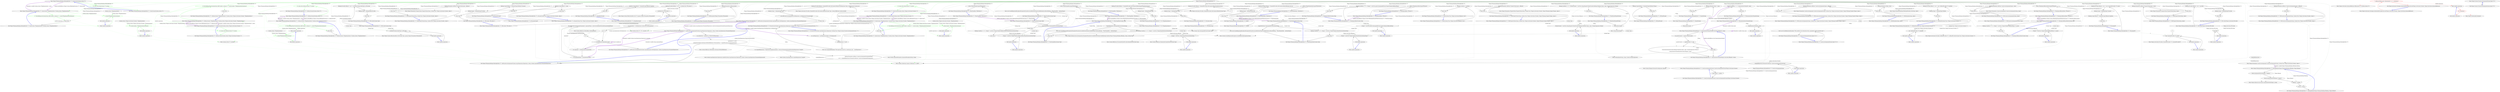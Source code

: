 digraph  {
m0_229 [cluster="Ninject.Planning.Bindings.BindingBuilder<T>.OnActivation(System.Action<T>)", file="BindingBuilder.cs", label="Entry Ninject.Planning.Bindings.BindingBuilder<T>.OnActivation(System.Action<T>)", span="484-484"];
m0_230 [cluster="Ninject.Planning.Bindings.BindingBuilder<T>.OnActivation(System.Action<T>)", color=green, community=0, file="BindingBuilder.cs", label="10: return this.OnActivation<T>(action);", span="486-486"];
m0_231 [cluster="Ninject.Planning.Bindings.BindingBuilder<T>.OnActivation(System.Action<T>)", file="BindingBuilder.cs", label="Exit Ninject.Planning.Bindings.BindingBuilder<T>.OnActivation(System.Action<T>)", span="484-484"];
m0_194 [cluster="System.Collections.Generic.ICollection<T>.Add(T)", file="BindingBuilder.cs", label="Entry System.Collections.Generic.ICollection<T>.Add(T)", span="0-0"];
m0_177 [cluster="Ninject.Planning.Bindings.BindingBuilder<T>.InTransientScope()", file="BindingBuilder.cs", label="Entry Ninject.Planning.Bindings.BindingBuilder<T>.InTransientScope()", span="367-367"];
m0_178 [cluster="Ninject.Planning.Bindings.BindingBuilder<T>.InTransientScope()", file="BindingBuilder.cs", label="Binding.ScopeCallback = StandardScopeCallbacks.Transient", span="369-369"];
m0_179 [cluster="Ninject.Planning.Bindings.BindingBuilder<T>.InTransientScope()", file="BindingBuilder.cs", label="return this;", span="370-370"];
m0_180 [cluster="Ninject.Planning.Bindings.BindingBuilder<T>.InTransientScope()", file="BindingBuilder.cs", label="Exit Ninject.Planning.Bindings.BindingBuilder<T>.InTransientScope()", span="367-367"];
m0_185 [cluster="Ninject.Planning.Bindings.BindingBuilder<T>.InScope(System.Func<Ninject.Activation.IContext, object>)", file="BindingBuilder.cs", label="Entry Ninject.Planning.Bindings.BindingBuilder<T>.InScope(System.Func<Ninject.Activation.IContext, object>)", span="387-387"];
m0_186 [cluster="Ninject.Planning.Bindings.BindingBuilder<T>.InScope(System.Func<Ninject.Activation.IContext, object>)", file="BindingBuilder.cs", label="Binding.ScopeCallback = scope", span="389-389"];
m0_187 [cluster="Ninject.Planning.Bindings.BindingBuilder<T>.InScope(System.Func<Ninject.Activation.IContext, object>)", file="BindingBuilder.cs", label="return this;", span="390-390"];
m0_188 [cluster="Ninject.Planning.Bindings.BindingBuilder<T>.InScope(System.Func<Ninject.Activation.IContext, object>)", file="BindingBuilder.cs", label="Exit Ninject.Planning.Bindings.BindingBuilder<T>.InScope(System.Func<Ninject.Activation.IContext, object>)", span="387-387"];
m0_189 [cluster="Ninject.Planning.Bindings.BindingBuilder<T>.WithConstructorArgument(string, object)", file="BindingBuilder.cs", label="Entry Ninject.Planning.Bindings.BindingBuilder<T>.WithConstructorArgument(string, object)", span="398-398"];
m0_190 [cluster="Ninject.Planning.Bindings.BindingBuilder<T>.WithConstructorArgument(string, object)", file="BindingBuilder.cs", label="Binding.Parameters.Add(new ConstructorArgument(name, value))", span="400-400"];
m0_191 [cluster="Ninject.Planning.Bindings.BindingBuilder<T>.WithConstructorArgument(string, object)", file="BindingBuilder.cs", label="return this;", span="401-401"];
m0_192 [cluster="Ninject.Planning.Bindings.BindingBuilder<T>.WithConstructorArgument(string, object)", file="BindingBuilder.cs", label="Exit Ninject.Planning.Bindings.BindingBuilder<T>.WithConstructorArgument(string, object)", span="398-398"];
m0_205 [cluster="Ninject.Planning.Bindings.BindingBuilder<T>.WithPropertyValue(string, object)", file="BindingBuilder.cs", label="Entry Ninject.Planning.Bindings.BindingBuilder<T>.WithPropertyValue(string, object)", span="431-431"];
m0_206 [cluster="Ninject.Planning.Bindings.BindingBuilder<T>.WithPropertyValue(string, object)", file="BindingBuilder.cs", label="Binding.Parameters.Add(new PropertyValue(name, value))", span="433-433"];
m0_207 [cluster="Ninject.Planning.Bindings.BindingBuilder<T>.WithPropertyValue(string, object)", file="BindingBuilder.cs", label="return this;", span="434-434"];
m0_208 [cluster="Ninject.Planning.Bindings.BindingBuilder<T>.WithPropertyValue(string, object)", file="BindingBuilder.cs", label="Exit Ninject.Planning.Bindings.BindingBuilder<T>.WithPropertyValue(string, object)", span="431-431"];
m0_23 [cluster="Ninject.Planning.Bindings.BindingBuilder<T>.ToConstructor(System.Linq.Expressions.Expression<System.Func<Ninject.Syntax.IConstructorArgumentSyntax, T>>)", file="BindingBuilder.cs", label="Entry Ninject.Planning.Bindings.BindingBuilder<T>.ToConstructor(System.Linq.Expressions.Expression<System.Func<Ninject.Syntax.IConstructorArgumentSyntax, T>>)", span="96-96"];
m0_27 [cluster="Ninject.Planning.Bindings.BindingBuilder<T>.ToConstructor(System.Linq.Expressions.Expression<System.Func<Ninject.Syntax.IConstructorArgumentSyntax, T>>)", file="BindingBuilder.cs", label="Binding.ProviderCallback = StandardProvider.GetCreationCallback(ctorExpression.Type, ctorExpression.Constructor)", span="104-104"];
m0_28 [cluster="Ninject.Planning.Bindings.BindingBuilder<T>.ToConstructor(System.Linq.Expressions.Expression<System.Func<Ninject.Syntax.IConstructorArgumentSyntax, T>>)", file="BindingBuilder.cs", label="Binding.Target = BindingTarget.Type", span="105-105"];
m0_29 [cluster="Ninject.Planning.Bindings.BindingBuilder<T>.ToConstructor(System.Linq.Expressions.Expression<System.Func<Ninject.Syntax.IConstructorArgumentSyntax, T>>)", file="BindingBuilder.cs", label="this.AddConstructorArguments(ctorExpression, newExpression.Parameters[0])", span="106-106"];
m0_30 [cluster="Ninject.Planning.Bindings.BindingBuilder<T>.ToConstructor(System.Linq.Expressions.Expression<System.Func<Ninject.Syntax.IConstructorArgumentSyntax, T>>)", file="BindingBuilder.cs", label="return this;", span="108-108"];
m0_24 [cluster="Ninject.Planning.Bindings.BindingBuilder<T>.ToConstructor(System.Linq.Expressions.Expression<System.Func<Ninject.Syntax.IConstructorArgumentSyntax, T>>)", file="BindingBuilder.cs", label="var ctorExpression = newExpression.Body as NewExpression", span="98-98"];
m0_25 [cluster="Ninject.Planning.Bindings.BindingBuilder<T>.ToConstructor(System.Linq.Expressions.Expression<System.Func<Ninject.Syntax.IConstructorArgumentSyntax, T>>)", file="BindingBuilder.cs", label="ctorExpression == null", span="99-99"];
m0_26 [cluster="Ninject.Planning.Bindings.BindingBuilder<T>.ToConstructor(System.Linq.Expressions.Expression<System.Func<Ninject.Syntax.IConstructorArgumentSyntax, T>>)", file="BindingBuilder.cs", label="throw new ArgumentException(''The expression must be a constructor call.'', ''newExpression'');", span="101-101"];
m0_31 [cluster="Ninject.Planning.Bindings.BindingBuilder<T>.ToConstructor(System.Linq.Expressions.Expression<System.Func<Ninject.Syntax.IConstructorArgumentSyntax, T>>)", file="BindingBuilder.cs", label="Exit Ninject.Planning.Bindings.BindingBuilder<T>.ToConstructor(System.Linq.Expressions.Expression<System.Func<Ninject.Syntax.IConstructorArgumentSyntax, T>>)", span="96-96"];
m0_264 [cluster="Ninject.Planning.Bindings.BindingBuilder<T>.OnDeactivation<TImplementation>(System.Action<Ninject.Activation.IContext, TImplementation>)", file="BindingBuilder.cs", label="Entry Ninject.Planning.Bindings.BindingBuilder<T>.OnDeactivation<TImplementation>(System.Action<Ninject.Activation.IContext, TImplementation>)", span="558-558"];
m0_265 [cluster="Ninject.Planning.Bindings.BindingBuilder<T>.OnDeactivation<TImplementation>(System.Action<Ninject.Activation.IContext, TImplementation>)", color=green, community=0, file="BindingBuilder.cs", label="16: this.Binding.DeactivationActions.Add((context, instance) => action(context, (TImplementation)instance))", span="560-560"];
m0_266 [cluster="Ninject.Planning.Bindings.BindingBuilder<T>.OnDeactivation<TImplementation>(System.Action<Ninject.Activation.IContext, TImplementation>)", file="BindingBuilder.cs", label="return this;", span="561-561"];
m0_267 [cluster="Ninject.Planning.Bindings.BindingBuilder<T>.OnDeactivation<TImplementation>(System.Action<Ninject.Activation.IContext, TImplementation>)", file="BindingBuilder.cs", label="Exit Ninject.Planning.Bindings.BindingBuilder<T>.OnDeactivation<TImplementation>(System.Action<Ninject.Activation.IContext, TImplementation>)", span="558-558"];
m0_150 [cluster="string.Intern(string)", file="BindingBuilder.cs", label="Entry string.Intern(string)", span="0-0"];
m0_210 [cluster="Ninject.Planning.Bindings.BindingBuilder<T>.WithPropertyValue(string, System.Func<Ninject.Activation.IContext, object>)", file="BindingBuilder.cs", label="Entry Ninject.Planning.Bindings.BindingBuilder<T>.WithPropertyValue(string, System.Func<Ninject.Activation.IContext, object>)", span="442-442"];
m0_211 [cluster="Ninject.Planning.Bindings.BindingBuilder<T>.WithPropertyValue(string, System.Func<Ninject.Activation.IContext, object>)", file="BindingBuilder.cs", label="Binding.Parameters.Add(new PropertyValue(name, callback))", span="444-444"];
m0_212 [cluster="Ninject.Planning.Bindings.BindingBuilder<T>.WithPropertyValue(string, System.Func<Ninject.Activation.IContext, object>)", file="BindingBuilder.cs", label="return this;", span="445-445"];
m0_213 [cluster="Ninject.Planning.Bindings.BindingBuilder<T>.WithPropertyValue(string, System.Func<Ninject.Activation.IContext, object>)", file="BindingBuilder.cs", label="Exit Ninject.Planning.Bindings.BindingBuilder<T>.WithPropertyValue(string, System.Func<Ninject.Activation.IContext, object>)", span="442-442"];
m0_199 [cluster="Ninject.Parameters.ConstructorArgument.ConstructorArgument(string, System.Func<Ninject.Activation.IContext, object>)", file="BindingBuilder.cs", label="Entry Ninject.Parameters.ConstructorArgument.ConstructorArgument(string, System.Func<Ninject.Activation.IContext, object>)", span="35-35"];
m0_94 [cluster="System.Type.IsAssignableFrom(System.Type)", file="BindingBuilder.cs", label="Entry System.Type.IsAssignableFrom(System.Type)", span="0-0"];
m0_173 [cluster="Ninject.Planning.Bindings.BindingBuilder<T>.InSingletonScope()", file="BindingBuilder.cs", label="Entry Ninject.Planning.Bindings.BindingBuilder<T>.InSingletonScope()", span="357-357"];
m0_174 [cluster="Ninject.Planning.Bindings.BindingBuilder<T>.InSingletonScope()", file="BindingBuilder.cs", label="Binding.ScopeCallback = StandardScopeCallbacks.Singleton", span="359-359"];
m0_175 [cluster="Ninject.Planning.Bindings.BindingBuilder<T>.InSingletonScope()", file="BindingBuilder.cs", label="return this;", span="360-360"];
m0_176 [cluster="Ninject.Planning.Bindings.BindingBuilder<T>.InSingletonScope()", file="BindingBuilder.cs", label="Exit Ninject.Planning.Bindings.BindingBuilder<T>.InSingletonScope()", span="357-357"];
m0_79 [cluster="Ninject.Activation.Providers.ConstantProvider<T>.ConstantProvider(T)", file="BindingBuilder.cs", label="Entry Ninject.Activation.Providers.ConstantProvider<T>.ConstantProvider(T)", span="31-31"];
m0_195 [cluster="Ninject.Planning.Bindings.BindingBuilder<T>.WithConstructorArgument(string, System.Func<Ninject.Activation.IContext, object>)", file="BindingBuilder.cs", label="Entry Ninject.Planning.Bindings.BindingBuilder<T>.WithConstructorArgument(string, System.Func<Ninject.Activation.IContext, object>)", span="409-409"];
m0_196 [cluster="Ninject.Planning.Bindings.BindingBuilder<T>.WithConstructorArgument(string, System.Func<Ninject.Activation.IContext, object>)", file="BindingBuilder.cs", label="Binding.Parameters.Add(new ConstructorArgument(name, callback))", span="411-411"];
m0_197 [cluster="Ninject.Planning.Bindings.BindingBuilder<T>.WithConstructorArgument(string, System.Func<Ninject.Activation.IContext, object>)", file="BindingBuilder.cs", label="return this;", span="412-412"];
m0_198 [cluster="Ninject.Planning.Bindings.BindingBuilder<T>.WithConstructorArgument(string, System.Func<Ninject.Activation.IContext, object>)", file="BindingBuilder.cs", label="Exit Ninject.Planning.Bindings.BindingBuilder<T>.WithConstructorArgument(string, System.Func<Ninject.Activation.IContext, object>)", span="409-409"];
m0_280 [cluster="Ninject.Planning.Bindings.BindingBuilder<T>.AddConstructorArgument(System.Linq.Expressions.Expression, string, System.Linq.Expressions.ParameterExpression)", file="BindingBuilder.cs", label="Entry Ninject.Planning.Bindings.BindingBuilder<T>.AddConstructorArgument(System.Linq.Expressions.Expression, string, System.Linq.Expressions.ParameterExpression)", span="578-578"];
m0_284 [cluster="Ninject.Planning.Bindings.BindingBuilder<T>.AddConstructorArgument(System.Linq.Expressions.Expression, string, System.Linq.Expressions.ParameterExpression)", file="BindingBuilder.cs", label="Binding.Parameters.Add(new ConstructorArgument(argumentName, \r\n                    ctx => compiledExpression.DynamicInvoke(new ConstructorArgumentSyntax(ctx))))", span="585-586"];
m0_283 [cluster="Ninject.Planning.Bindings.BindingBuilder<T>.AddConstructorArgument(System.Linq.Expressions.Expression, string, System.Linq.Expressions.ParameterExpression)", file="BindingBuilder.cs", label="var compiledExpression = Expression.Lambda(argument, constructorArgumentSyntaxParameterExpression).Compile()", span="584-584"];
m0_281 [cluster="Ninject.Planning.Bindings.BindingBuilder<T>.AddConstructorArgument(System.Linq.Expressions.Expression, string, System.Linq.Expressions.ParameterExpression)", file="BindingBuilder.cs", label="var methodCall = argument as MethodCallExpression", span="580-580"];
m0_282 [cluster="Ninject.Planning.Bindings.BindingBuilder<T>.AddConstructorArgument(System.Linq.Expressions.Expression, string, System.Linq.Expressions.ParameterExpression)", file="BindingBuilder.cs", label="methodCall == null ||\r\n                methodCall.Method.GetGenericMethodDefinition().DeclaringType != typeof(IConstructorArgumentSyntax)", span="581-582"];
m0_285 [cluster="Ninject.Planning.Bindings.BindingBuilder<T>.AddConstructorArgument(System.Linq.Expressions.Expression, string, System.Linq.Expressions.ParameterExpression)", file="BindingBuilder.cs", label="Exit Ninject.Planning.Bindings.BindingBuilder<T>.AddConstructorArgument(System.Linq.Expressions.Expression, string, System.Linq.Expressions.ParameterExpression)", span="578-578"];
m0_35 [cluster="Ninject.Planning.Bindings.BindingBuilder<T>.ToProvider<TProvider>()", file="BindingBuilder.cs", label="Entry Ninject.Planning.Bindings.BindingBuilder<T>.ToProvider<TProvider>()", span="117-117"];
m0_36 [cluster="Ninject.Planning.Bindings.BindingBuilder<T>.ToProvider<TProvider>()", file="BindingBuilder.cs", label="Binding.ProviderCallback = ctx => ctx.Kernel.Get<TProvider>()", span="120-120"];
m0_37 [cluster="Ninject.Planning.Bindings.BindingBuilder<T>.ToProvider<TProvider>()", file="BindingBuilder.cs", label="Binding.Target = BindingTarget.Provider", span="121-121"];
m0_38 [cluster="Ninject.Planning.Bindings.BindingBuilder<T>.ToProvider<TProvider>()", file="BindingBuilder.cs", label="return this;", span="123-123"];
m0_39 [cluster="Ninject.Planning.Bindings.BindingBuilder<T>.ToProvider<TProvider>()", file="BindingBuilder.cs", label="Exit Ninject.Planning.Bindings.BindingBuilder<T>.ToProvider<TProvider>()", span="117-117"];
m0_44 [cluster="Ninject.Planning.Bindings.BindingBuilder<T>.ToProvider(System.Type)", file="BindingBuilder.cs", label="Entry Ninject.Planning.Bindings.BindingBuilder<T>.ToProvider(System.Type)", span="131-131"];
m0_45 [cluster="Ninject.Planning.Bindings.BindingBuilder<T>.ToProvider(System.Type)", file="BindingBuilder.cs", label="Binding.ProviderCallback = ctx => ctx.Kernel.Get(providerType) as IProvider", span="133-133"];
m0_46 [cluster="Ninject.Planning.Bindings.BindingBuilder<T>.ToProvider(System.Type)", file="BindingBuilder.cs", label="Binding.Target = BindingTarget.Provider", span="134-134"];
m0_47 [cluster="Ninject.Planning.Bindings.BindingBuilder<T>.ToProvider(System.Type)", file="BindingBuilder.cs", label="return this;", span="136-136"];
m0_48 [cluster="Ninject.Planning.Bindings.BindingBuilder<T>.ToProvider(System.Type)", file="BindingBuilder.cs", label="Exit Ninject.Planning.Bindings.BindingBuilder<T>.ToProvider(System.Type)", span="131-131"];
m0_204 [cluster="Ninject.Parameters.ConstructorArgument.ConstructorArgument(string, System.Func<Ninject.Activation.IContext, Ninject.Planning.Targets.ITarget, object>)", file="BindingBuilder.cs", label="Entry Ninject.Parameters.ConstructorArgument.ConstructorArgument(string, System.Func<Ninject.Activation.IContext, Ninject.Planning.Targets.ITarget, object>)", span="42-42"];
m0_293 [cluster="System.Delegate.DynamicInvoke(params object[])", file="BindingBuilder.cs", label="Entry System.Delegate.DynamicInvoke(params object[])", span="0-0"];
m0_87 [cluster="Ninject.Planning.Bindings.BindingBuilder<T>.WhenInjectedInto(System.Type)", file="BindingBuilder.cs", label="Entry Ninject.Planning.Bindings.BindingBuilder<T>.WhenInjectedInto(System.Type)", span="201-201"];
m0_88 [cluster="Ninject.Planning.Bindings.BindingBuilder<T>.WhenInjectedInto(System.Type)", file="BindingBuilder.cs", label="Binding.Condition = r => r.Target != null && parent.IsAssignableFrom(r.Target.Member.ReflectedType)", span="203-203"];
m0_89 [cluster="Ninject.Planning.Bindings.BindingBuilder<T>.WhenInjectedInto(System.Type)", file="BindingBuilder.cs", label="return this;", span="204-204"];
m0_90 [cluster="Ninject.Planning.Bindings.BindingBuilder<T>.WhenInjectedInto(System.Type)", file="BindingBuilder.cs", label="Exit Ninject.Planning.Bindings.BindingBuilder<T>.WhenInjectedInto(System.Type)", span="201-201"];
m0_61 [cluster="Ninject.Planning.Bindings.BindingBuilder<T>.ToMethod(System.Func<Ninject.Activation.IContext, T>)", file="BindingBuilder.cs", label="Entry Ninject.Planning.Bindings.BindingBuilder<T>.ToMethod(System.Func<Ninject.Activation.IContext, T>)", span="155-155"];
m0_62 [cluster="Ninject.Planning.Bindings.BindingBuilder<T>.ToMethod(System.Func<Ninject.Activation.IContext, T>)", file="BindingBuilder.cs", label="Binding.ProviderCallback = ctx => new CallbackProvider<T>(method)", span="157-157"];
m0_63 [cluster="Ninject.Planning.Bindings.BindingBuilder<T>.ToMethod(System.Func<Ninject.Activation.IContext, T>)", file="BindingBuilder.cs", label="Binding.Target = BindingTarget.Method", span="158-158"];
m0_64 [cluster="Ninject.Planning.Bindings.BindingBuilder<T>.ToMethod(System.Func<Ninject.Activation.IContext, T>)", file="BindingBuilder.cs", label="return this;", span="160-160"];
m0_65 [cluster="Ninject.Planning.Bindings.BindingBuilder<T>.ToMethod(System.Func<Ninject.Activation.IContext, T>)", file="BindingBuilder.cs", label="Exit Ninject.Planning.Bindings.BindingBuilder<T>.ToMethod(System.Func<Ninject.Activation.IContext, T>)", span="155-155"];
m0_108 [cluster="Ninject.Planning.Bindings.BindingBuilder<T>.WhenClassHas(System.Type)", file="BindingBuilder.cs", label="Entry Ninject.Planning.Bindings.BindingBuilder<T>.WhenClassHas(System.Type)", span="265-265"];
m0_118 [cluster="Ninject.Planning.Bindings.BindingBuilder<T>.WhenClassHas(System.Type)", file="BindingBuilder.cs", label="throw new InvalidOperationException(ExceptionFormatter.InvalidAttributeTypeUsedInBindingCondition(Binding, ''WhenClassHas'', attributeType));", span="268-268"];
m0_119 [cluster="Ninject.Planning.Bindings.BindingBuilder<T>.WhenClassHas(System.Type)", file="BindingBuilder.cs", label="Binding.Condition = r => r.Target != null && r.Target.Member.ReflectedType.HasAttribute(attributeType)", span="270-270"];
m0_120 [cluster="Ninject.Planning.Bindings.BindingBuilder<T>.WhenClassHas(System.Type)", file="BindingBuilder.cs", label="return this;", span="272-272"];
m0_117 [cluster="Ninject.Planning.Bindings.BindingBuilder<T>.WhenClassHas(System.Type)", file="BindingBuilder.cs", label="!typeof(Attribute).IsAssignableFrom(attributeType)", span="267-267"];
m0_121 [cluster="Ninject.Planning.Bindings.BindingBuilder<T>.WhenClassHas(System.Type)", file="BindingBuilder.cs", label="Exit Ninject.Planning.Bindings.BindingBuilder<T>.WhenClassHas(System.Type)", span="265-265"];
m0_250 [cluster="System.Action<T1, T2>.Invoke(T1, T2)", file="BindingBuilder.cs", label="Entry System.Action<T1, T2>.Invoke(T1, T2)", span="0-0"];
m0_155 [cluster="Ninject.Planning.Bindings.BindingBuilder<T>.WhenAnyAnchestorNamed(string)", file="BindingBuilder.cs", label="Entry Ninject.Planning.Bindings.BindingBuilder<T>.WhenAnyAnchestorNamed(string)", span="322-322"];
m0_156 [cluster="Ninject.Planning.Bindings.BindingBuilder<T>.WhenAnyAnchestorNamed(string)", file="BindingBuilder.cs", label="Binding.Condition = r => IsAnyAnchestorNamed(r, name)", span="324-324"];
m0_157 [cluster="Ninject.Planning.Bindings.BindingBuilder<T>.WhenAnyAnchestorNamed(string)", file="BindingBuilder.cs", label="return this;", span="325-325"];
m0_158 [cluster="Ninject.Planning.Bindings.BindingBuilder<T>.WhenAnyAnchestorNamed(string)", file="BindingBuilder.cs", label="Exit Ninject.Planning.Bindings.BindingBuilder<T>.WhenAnyAnchestorNamed(string)", span="322-322"];
m0_84 [cluster="Ninject.Planning.Bindings.BindingBuilder<T>.WhenInjectedInto<TParent>()", file="BindingBuilder.cs", label="Entry Ninject.Planning.Bindings.BindingBuilder<T>.WhenInjectedInto<TParent>()", span="191-191"];
m0_85 [cluster="Ninject.Planning.Bindings.BindingBuilder<T>.WhenInjectedInto<TParent>()", file="BindingBuilder.cs", label="return WhenInjectedInto(typeof(TParent));", span="193-193"];
m0_86 [cluster="Ninject.Planning.Bindings.BindingBuilder<T>.WhenInjectedInto<TParent>()", file="BindingBuilder.cs", label="Exit Ninject.Planning.Bindings.BindingBuilder<T>.WhenInjectedInto<TParent>()", span="191-191"];
m0_113 [cluster="Ninject.Planning.Bindings.BindingBuilder<T>.WhenTargetHas<TAttribute>()", file="BindingBuilder.cs", label="Entry Ninject.Planning.Bindings.BindingBuilder<T>.WhenTargetHas<TAttribute>()", span="255-255"];
m0_114 [cluster="Ninject.Planning.Bindings.BindingBuilder<T>.WhenTargetHas<TAttribute>()", file="BindingBuilder.cs", label="return WhenTargetHas(typeof(TAttribute));", span="257-257"];
m0_115 [cluster="Ninject.Planning.Bindings.BindingBuilder<T>.WhenTargetHas<TAttribute>()", file="BindingBuilder.cs", label="Exit Ninject.Planning.Bindings.BindingBuilder<T>.WhenTargetHas<TAttribute>()", span="255-255"];
m0_292 [cluster="Ninject.Planning.Bindings.BindingBuilder<T>.ConstructorArgumentSyntax.ConstructorArgumentSyntax(Ninject.Activation.IContext)", file="BindingBuilder.cs", label="Entry Ninject.Planning.Bindings.BindingBuilder<T>.ConstructorArgumentSyntax.ConstructorArgumentSyntax(Ninject.Activation.IContext)", span="592-592"];
m0_294 [cluster="Ninject.Planning.Bindings.BindingBuilder<T>.ConstructorArgumentSyntax.ConstructorArgumentSyntax(Ninject.Activation.IContext)", file="BindingBuilder.cs", label="this.Context = context", span="594-594"];
m0_295 [cluster="Ninject.Planning.Bindings.BindingBuilder<T>.ConstructorArgumentSyntax.ConstructorArgumentSyntax(Ninject.Activation.IContext)", file="BindingBuilder.cs", label="Exit Ninject.Planning.Bindings.BindingBuilder<T>.ConstructorArgumentSyntax.ConstructorArgumentSyntax(Ninject.Activation.IContext)", span="592-592"];
m0_251 [cluster="Ninject.Planning.Bindings.BindingBuilder<T>.OnDeactivation(System.Action<T>)", file="BindingBuilder.cs", label="Entry Ninject.Planning.Bindings.BindingBuilder<T>.OnDeactivation(System.Action<T>)", span="526-526"];
m0_252 [cluster="Ninject.Planning.Bindings.BindingBuilder<T>.OnDeactivation(System.Action<T>)", color=green, community=0, file="BindingBuilder.cs", label="10: return this.OnDeactivation<T>(action);", span="528-528"];
m0_253 [cluster="Ninject.Planning.Bindings.BindingBuilder<T>.OnDeactivation(System.Action<T>)", file="BindingBuilder.cs", label="Exit Ninject.Planning.Bindings.BindingBuilder<T>.OnDeactivation(System.Action<T>)", span="526-526"];
m0_127 [cluster="System.Reflection.MemberInfo.HasAttribute(System.Type)", file="BindingBuilder.cs", label="Entry System.Reflection.MemberInfo.HasAttribute(System.Type)", span="69-69"];
m0_13 [cluster="Ninject.Planning.Bindings.BindingBuilder<T>.To<TImplementation>()", file="BindingBuilder.cs", label="Entry Ninject.Planning.Bindings.BindingBuilder<T>.To<TImplementation>()", span="70-70"];
m0_14 [cluster="Ninject.Planning.Bindings.BindingBuilder<T>.To<TImplementation>()", file="BindingBuilder.cs", label="Binding.ProviderCallback = StandardProvider.GetCreationCallback(typeof(TImplementation))", span="73-73"];
m0_15 [cluster="Ninject.Planning.Bindings.BindingBuilder<T>.To<TImplementation>()", file="BindingBuilder.cs", label="Binding.Target = BindingTarget.Type", span="74-74"];
m0_16 [cluster="Ninject.Planning.Bindings.BindingBuilder<T>.To<TImplementation>()", file="BindingBuilder.cs", label="return this;", span="76-76"];
m0_17 [cluster="Ninject.Planning.Bindings.BindingBuilder<T>.To<TImplementation>()", file="BindingBuilder.cs", label="Exit Ninject.Planning.Bindings.BindingBuilder<T>.To<TImplementation>()", span="70-70"];
m0_239 [cluster="System.Action<T>.Invoke(T)", file="BindingBuilder.cs", label="Entry System.Action<T>.Invoke(T)", span="0-0"];
m0_69 [cluster="Ninject.Activation.Providers.CallbackProvider<T>.CallbackProvider(System.Func<Ninject.Activation.IContext, T>)", file="BindingBuilder.cs", label="Entry Ninject.Activation.Providers.CallbackProvider<T>.CallbackProvider(System.Func<Ninject.Activation.IContext, T>)", span="31-31"];
m0_18 [cluster="Ninject.Planning.Bindings.BindingBuilder<T>.To(System.Type)", file="BindingBuilder.cs", label="Entry Ninject.Planning.Bindings.BindingBuilder<T>.To(System.Type)", span="83-83"];
m0_19 [cluster="Ninject.Planning.Bindings.BindingBuilder<T>.To(System.Type)", file="BindingBuilder.cs", label="Binding.ProviderCallback = StandardProvider.GetCreationCallback(implementation)", span="85-85"];
m0_20 [cluster="Ninject.Planning.Bindings.BindingBuilder<T>.To(System.Type)", file="BindingBuilder.cs", label="Binding.Target = BindingTarget.Type", span="86-86"];
m0_21 [cluster="Ninject.Planning.Bindings.BindingBuilder<T>.To(System.Type)", file="BindingBuilder.cs", label="return this;", span="88-88"];
m0_22 [cluster="Ninject.Planning.Bindings.BindingBuilder<T>.To(System.Type)", file="BindingBuilder.cs", label="Exit Ninject.Planning.Bindings.BindingBuilder<T>.To(System.Type)", span="83-83"];
m0_95 [cluster="Ninject.Planning.Bindings.BindingBuilder<T>.WhenInjectedExactlyInto<TParent>()", file="BindingBuilder.cs", label="Entry Ninject.Planning.Bindings.BindingBuilder<T>.WhenInjectedExactlyInto<TParent>()", span="213-213"];
m0_96 [cluster="Ninject.Planning.Bindings.BindingBuilder<T>.WhenInjectedExactlyInto<TParent>()", file="BindingBuilder.cs", label="return WhenInjectedExactlyInto(typeof(TParent));", span="215-215"];
m0_97 [cluster="Ninject.Planning.Bindings.BindingBuilder<T>.WhenInjectedExactlyInto<TParent>()", file="BindingBuilder.cs", label="Exit Ninject.Planning.Bindings.BindingBuilder<T>.WhenInjectedExactlyInto<TParent>()", span="213-213"];
m0_162 [cluster="Ninject.Planning.Bindings.BindingBuilder<T>.IsAnyAnchestorNamed(Ninject.Activation.IRequest, string)", file="BindingBuilder.cs", label="Entry Ninject.Planning.Bindings.BindingBuilder<T>.IsAnyAnchestorNamed(Ninject.Activation.IRequest, string)", span="328-328"];
m0_166 [cluster="Ninject.Planning.Bindings.BindingBuilder<T>.IsAnyAnchestorNamed(Ninject.Activation.IRequest, string)", file="BindingBuilder.cs", label="return \r\n                string.Equals(parentContext.Binding.Metadata.Name, name, StringComparison.Ordinal) || \r\n                IsAnyAnchestorNamed(parentContext.Request, name);", span="336-338"];
m0_163 [cluster="Ninject.Planning.Bindings.BindingBuilder<T>.IsAnyAnchestorNamed(Ninject.Activation.IRequest, string)", file="BindingBuilder.cs", label="var parentContext = request.ParentContext", span="330-330"];
m0_165 [cluster="Ninject.Planning.Bindings.BindingBuilder<T>.IsAnyAnchestorNamed(Ninject.Activation.IRequest, string)", file="BindingBuilder.cs", label="return false;", span="333-333"];
m0_164 [cluster="Ninject.Planning.Bindings.BindingBuilder<T>.IsAnyAnchestorNamed(Ninject.Activation.IRequest, string)", file="BindingBuilder.cs", label="parentContext == null", span="331-331"];
m0_167 [cluster="Ninject.Planning.Bindings.BindingBuilder<T>.IsAnyAnchestorNamed(Ninject.Activation.IRequest, string)", file="BindingBuilder.cs", label="Exit Ninject.Planning.Bindings.BindingBuilder<T>.IsAnyAnchestorNamed(Ninject.Activation.IRequest, string)", span="328-328"];
m0_122 [cluster="System.InvalidOperationException.InvalidOperationException(string)", file="BindingBuilder.cs", label="Entry System.InvalidOperationException.InvalidOperationException(string)", span="0-0"];
m0_109 [cluster="Ninject.Planning.Bindings.BindingBuilder<T>.WhenMemberHas<TAttribute>()", file="BindingBuilder.cs", label="Entry Ninject.Planning.Bindings.BindingBuilder<T>.WhenMemberHas<TAttribute>()", span="245-245"];
m0_110 [cluster="Ninject.Planning.Bindings.BindingBuilder<T>.WhenMemberHas<TAttribute>()", file="BindingBuilder.cs", label="return WhenMemberHas(typeof(TAttribute));", span="247-247"];
m0_111 [cluster="Ninject.Planning.Bindings.BindingBuilder<T>.WhenMemberHas<TAttribute>()", file="BindingBuilder.cs", label="Exit Ninject.Planning.Bindings.BindingBuilder<T>.WhenMemberHas<TAttribute>()", span="245-245"];
m0_6 [cluster="Ninject.Infrastructure.Ensure.ArgumentNotNull(object, string)", file="BindingBuilder.cs", label="Entry Ninject.Infrastructure.Ensure.ArgumentNotNull(object, string)", span="17-17"];
m0_232 [cluster="Ninject.Planning.Bindings.BindingBuilder<T>.OnActivation<TImplementation>(System.Action<TImplementation>)", file="BindingBuilder.cs", label="Entry Ninject.Planning.Bindings.BindingBuilder<T>.OnActivation<TImplementation>(System.Action<TImplementation>)", span="495-495"];
m0_233 [cluster="Ninject.Planning.Bindings.BindingBuilder<T>.OnActivation<TImplementation>(System.Action<TImplementation>)", color=green, community=0, file="BindingBuilder.cs", label="27: this.Binding.ActivationActions.Add((context, instance) => action((TImplementation)instance))", span="497-497"];
m0_234 [cluster="Ninject.Planning.Bindings.BindingBuilder<T>.OnActivation<TImplementation>(System.Action<TImplementation>)", file="BindingBuilder.cs", label="return this;", span="498-498"];
m0_235 [cluster="Ninject.Planning.Bindings.BindingBuilder<T>.OnActivation<TImplementation>(System.Action<TImplementation>)", file="BindingBuilder.cs", label="Exit Ninject.Planning.Bindings.BindingBuilder<T>.OnActivation<TImplementation>(System.Action<TImplementation>)", span="495-495"];
m0_261 [cluster="Ninject.Planning.Bindings.BindingBuilder<T>.OnDeactivation(System.Action<Ninject.Activation.IContext, T>)", file="BindingBuilder.cs", label="Entry Ninject.Planning.Bindings.BindingBuilder<T>.OnDeactivation(System.Action<Ninject.Activation.IContext, T>)", span="547-547"];
m0_262 [cluster="Ninject.Planning.Bindings.BindingBuilder<T>.OnDeactivation(System.Action<Ninject.Activation.IContext, T>)", color=green, community=0, file="BindingBuilder.cs", label="10: return this.OnDeactivation<T>(action);", span="549-549"];
m0_263 [cluster="Ninject.Planning.Bindings.BindingBuilder<T>.OnDeactivation(System.Action<Ninject.Activation.IContext, T>)", file="BindingBuilder.cs", label="Exit Ninject.Planning.Bindings.BindingBuilder<T>.OnDeactivation(System.Action<Ninject.Activation.IContext, T>)", span="547-547"];
m0_209 [cluster="Ninject.Parameters.PropertyValue.PropertyValue(string, object)", file="BindingBuilder.cs", label="Entry Ninject.Parameters.PropertyValue.PropertyValue(string, object)", span="28-28"];
m0_33 [cluster="Ninject.Activation.Providers.StandardProvider.GetCreationCallback(System.Type, System.Reflection.ConstructorInfo)", file="BindingBuilder.cs", label="Entry Ninject.Activation.Providers.StandardProvider.GetCreationCallback(System.Type, System.Reflection.ConstructorInfo)", span="134-134"];
m0_288 [cluster="System.Linq.Expressions.LambdaExpression.Compile()", file="BindingBuilder.cs", label="Entry System.Linq.Expressions.LambdaExpression.Compile()", span="0-0"];
m0_287 [cluster="System.Linq.Expressions.Expression.Lambda(System.Linq.Expressions.Expression, params System.Linq.Expressions.ParameterExpression[])", file="BindingBuilder.cs", label="Entry System.Linq.Expressions.Expression.Lambda(System.Linq.Expressions.Expression, params System.Linq.Expressions.ParameterExpression[])", span="0-0"];
m0_116 [cluster="Ninject.Planning.Bindings.BindingBuilder<T>.WhenTargetHas(System.Type)", file="BindingBuilder.cs", label="Entry Ninject.Planning.Bindings.BindingBuilder<T>.WhenTargetHas(System.Type)", span="295-295"];
m0_137 [cluster="Ninject.Planning.Bindings.BindingBuilder<T>.WhenTargetHas(System.Type)", file="BindingBuilder.cs", label="throw new InvalidOperationException(ExceptionFormatter.InvalidAttributeTypeUsedInBindingCondition(Binding, ''WhenTargetHas'', attributeType));", span="298-298"];
m0_138 [cluster="Ninject.Planning.Bindings.BindingBuilder<T>.WhenTargetHas(System.Type)", file="BindingBuilder.cs", label="this.Binding.Condition = r => r.Target != null && r.Target.HasAttribute(attributeType)", span="300-300"];
m0_139 [cluster="Ninject.Planning.Bindings.BindingBuilder<T>.WhenTargetHas(System.Type)", file="BindingBuilder.cs", label="return this;", span="302-302"];
m0_136 [cluster="Ninject.Planning.Bindings.BindingBuilder<T>.WhenTargetHas(System.Type)", file="BindingBuilder.cs", label="!typeof(Attribute).IsAssignableFrom(attributeType)", span="297-297"];
m0_140 [cluster="Ninject.Planning.Bindings.BindingBuilder<T>.WhenTargetHas(System.Type)", file="BindingBuilder.cs", label="Exit Ninject.Planning.Bindings.BindingBuilder<T>.WhenTargetHas(System.Type)", span="295-295"];
m0_228 [cluster="Ninject.Planning.Bindings.IBindingMetadata.Set(string, object)", file="BindingBuilder.cs", label="Entry Ninject.Planning.Bindings.IBindingMetadata.Set(string, object)", span="54-54"];
m0_52 [cluster="Ninject.Syntax.IResolutionRoot.Get(System.Type, params Ninject.Parameters.IParameter[])", file="BindingBuilder.cs", label="Entry Ninject.Syntax.IResolutionRoot.Get(System.Type, params Ninject.Parameters.IParameter[])", span="148-148"];
m0_112 [cluster="Ninject.Planning.Bindings.BindingBuilder<T>.WhenMemberHas(System.Type)", file="BindingBuilder.cs", label="Entry Ninject.Planning.Bindings.BindingBuilder<T>.WhenMemberHas(System.Type)", span="280-280"];
m0_129 [cluster="Ninject.Planning.Bindings.BindingBuilder<T>.WhenMemberHas(System.Type)", file="BindingBuilder.cs", label="throw new InvalidOperationException(ExceptionFormatter.InvalidAttributeTypeUsedInBindingCondition(Binding, ''WhenMemberHas'', attributeType));", span="283-283"];
m0_130 [cluster="Ninject.Planning.Bindings.BindingBuilder<T>.WhenMemberHas(System.Type)", file="BindingBuilder.cs", label="Binding.Condition = r => r.Target != null && r.Target.Member.HasAttribute(attributeType)", span="285-285"];
m0_131 [cluster="Ninject.Planning.Bindings.BindingBuilder<T>.WhenMemberHas(System.Type)", file="BindingBuilder.cs", label="return this;", span="287-287"];
m0_128 [cluster="Ninject.Planning.Bindings.BindingBuilder<T>.WhenMemberHas(System.Type)", file="BindingBuilder.cs", label="!typeof(Attribute).IsAssignableFrom(attributeType)", span="282-282"];
m0_132 [cluster="Ninject.Planning.Bindings.BindingBuilder<T>.WhenMemberHas(System.Type)", file="BindingBuilder.cs", label="Exit Ninject.Planning.Bindings.BindingBuilder<T>.WhenMemberHas(System.Type)", span="280-280"];
m0_43 [cluster="Ninject.Syntax.IResolutionRoot.Get<T>(params Ninject.Parameters.IParameter[])", file="BindingBuilder.cs", label="Entry Ninject.Syntax.IResolutionRoot.Get<T>(params Ninject.Parameters.IParameter[])", span="34-34"];
m0_220 [cluster="Ninject.Planning.Bindings.BindingBuilder<T>.WithParameter(Ninject.Parameters.IParameter)", file="BindingBuilder.cs", label="Entry Ninject.Planning.Bindings.BindingBuilder<T>.WithParameter(Ninject.Parameters.IParameter)", span="463-463"];
m0_221 [cluster="Ninject.Planning.Bindings.BindingBuilder<T>.WithParameter(Ninject.Parameters.IParameter)", file="BindingBuilder.cs", label="Binding.Parameters.Add(parameter)", span="465-465"];
m0_222 [cluster="Ninject.Planning.Bindings.BindingBuilder<T>.WithParameter(Ninject.Parameters.IParameter)", file="BindingBuilder.cs", label="return this;", span="466-466"];
m0_223 [cluster="Ninject.Planning.Bindings.BindingBuilder<T>.WithParameter(Ninject.Parameters.IParameter)", file="BindingBuilder.cs", label="Exit Ninject.Planning.Bindings.BindingBuilder<T>.WithParameter(Ninject.Parameters.IParameter)", span="463-463"];
m0_70 [cluster="Ninject.Planning.Bindings.BindingBuilder<T>.ToConstant(T)", file="BindingBuilder.cs", label="Entry Ninject.Planning.Bindings.BindingBuilder<T>.ToConstant(T)", span="167-167"];
m0_71 [cluster="Ninject.Planning.Bindings.BindingBuilder<T>.ToConstant(T)", file="BindingBuilder.cs", label="Binding.ProviderCallback = ctx => new ConstantProvider<T>(value)", span="169-169"];
m0_72 [cluster="Ninject.Planning.Bindings.BindingBuilder<T>.ToConstant(T)", file="BindingBuilder.cs", label="Binding.Target = BindingTarget.Constant", span="170-170"];
m0_73 [cluster="Ninject.Planning.Bindings.BindingBuilder<T>.ToConstant(T)", file="BindingBuilder.cs", label="Binding.ScopeCallback = StandardScopeCallbacks.Singleton", span="171-171"];
m0_74 [cluster="Ninject.Planning.Bindings.BindingBuilder<T>.ToConstant(T)", file="BindingBuilder.cs", label="return this;", span="173-173"];
m0_75 [cluster="Ninject.Planning.Bindings.BindingBuilder<T>.ToConstant(T)", file="BindingBuilder.cs", label="Exit Ninject.Planning.Bindings.BindingBuilder<T>.ToConstant(T)", span="167-167"];
m0_80 [cluster="Ninject.Planning.Bindings.BindingBuilder<T>.When(System.Func<Ninject.Activation.IRequest, bool>)", file="BindingBuilder.cs", label="Entry Ninject.Planning.Bindings.BindingBuilder<T>.When(System.Func<Ninject.Activation.IRequest, bool>)", span="180-180"];
m0_81 [cluster="Ninject.Planning.Bindings.BindingBuilder<T>.When(System.Func<Ninject.Activation.IRequest, bool>)", file="BindingBuilder.cs", label="Binding.Condition = condition", span="182-182"];
m0_82 [cluster="Ninject.Planning.Bindings.BindingBuilder<T>.When(System.Func<Ninject.Activation.IRequest, bool>)", file="BindingBuilder.cs", label="return this;", span="183-183"];
m0_83 [cluster="Ninject.Planning.Bindings.BindingBuilder<T>.When(System.Func<Ninject.Activation.IRequest, bool>)", file="BindingBuilder.cs", label="Exit Ninject.Planning.Bindings.BindingBuilder<T>.When(System.Func<Ninject.Activation.IRequest, bool>)", span="180-180"];
m0_219 [cluster="Ninject.Parameters.PropertyValue.PropertyValue(string, System.Func<Ninject.Activation.IContext, Ninject.Planning.Targets.ITarget, object>)", file="BindingBuilder.cs", label="Entry Ninject.Parameters.PropertyValue.PropertyValue(string, System.Func<Ninject.Activation.IContext, Ninject.Planning.Targets.ITarget, object>)", span="42-42"];
m0_123 [cluster="Ninject.Infrastructure.Introspection.ExceptionFormatter.InvalidAttributeTypeUsedInBindingCondition(Ninject.Planning.Bindings.IBinding, string, System.Type)", file="BindingBuilder.cs", label="Entry Ninject.Infrastructure.Introspection.ExceptionFormatter.InvalidAttributeTypeUsedInBindingCondition(Ninject.Planning.Bindings.IBinding, string, System.Type)", span="169-169"];
m0_215 [cluster="Ninject.Planning.Bindings.BindingBuilder<T>.WithPropertyValue(string, System.Func<Ninject.Activation.IContext, Ninject.Planning.Targets.ITarget, object>)", file="BindingBuilder.cs", label="Entry Ninject.Planning.Bindings.BindingBuilder<T>.WithPropertyValue(string, System.Func<Ninject.Activation.IContext, Ninject.Planning.Targets.ITarget, object>)", span="453-453"];
m0_216 [cluster="Ninject.Planning.Bindings.BindingBuilder<T>.WithPropertyValue(string, System.Func<Ninject.Activation.IContext, Ninject.Planning.Targets.ITarget, object>)", file="BindingBuilder.cs", label="Binding.Parameters.Add(new PropertyValue(name, callback))", span="455-455"];
m0_217 [cluster="Ninject.Planning.Bindings.BindingBuilder<T>.WithPropertyValue(string, System.Func<Ninject.Activation.IContext, Ninject.Planning.Targets.ITarget, object>)", file="BindingBuilder.cs", label="return this;", span="456-456"];
m0_218 [cluster="Ninject.Planning.Bindings.BindingBuilder<T>.WithPropertyValue(string, System.Func<Ninject.Activation.IContext, Ninject.Planning.Targets.ITarget, object>)", file="BindingBuilder.cs", label="Exit Ninject.Planning.Bindings.BindingBuilder<T>.WithPropertyValue(string, System.Func<Ninject.Activation.IContext, Ninject.Planning.Targets.ITarget, object>)", span="453-453"];
m0_76 [cluster="lambda expression", file="BindingBuilder.cs", label="Entry lambda expression", span="169-169"];
m0_236 [cluster="lambda expression", file="BindingBuilder.cs", label="Entry lambda expression", span="497-497"];
m0_237 [cluster="lambda expression", color=green, community=0, file="BindingBuilder.cs", label="2: action((TImplementation)instance)", span="497-497"];
m0_238 [cluster="lambda expression", file="BindingBuilder.cs", label="Exit lambda expression", span="497-497"];
m0_247 [cluster="lambda expression", file="BindingBuilder.cs", label="Entry lambda expression", span="518-518"];
m0_248 [cluster="lambda expression", color=green, community=0, file="BindingBuilder.cs", label="7: action(context, (TImplementation)instance)", span="518-518"];
m0_249 [cluster="lambda expression", file="BindingBuilder.cs", label="Exit lambda expression", span="518-518"];
m0_258 [cluster="lambda expression", file="BindingBuilder.cs", label="Entry lambda expression", span="539-539"];
m0_259 [cluster="lambda expression", color=green, community=0, file="BindingBuilder.cs", label="7: action((TImplementation)instance)", span="539-539"];
m0_260 [cluster="lambda expression", file="BindingBuilder.cs", label="Exit lambda expression", span="539-539"];
m0_268 [cluster="lambda expression", file="BindingBuilder.cs", label="Entry lambda expression", span="560-560"];
m0_269 [cluster="lambda expression", color=green, community=0, file="BindingBuilder.cs", label="18: action(context, (TImplementation)instance)", span="560-560"];
m0_270 [cluster="lambda expression", file="BindingBuilder.cs", label="Exit lambda expression", span="560-560"];
m0_41 [cluster="lambda expression", file="BindingBuilder.cs", label="ctx.Kernel.Get<TProvider>()", span="120-120"];
m0_50 [cluster="lambda expression", file="BindingBuilder.cs", label="ctx.Kernel.Get(providerType) as IProvider", span="133-133"];
m0_92 [cluster="lambda expression", file="BindingBuilder.cs", label="r.Target != null && parent.IsAssignableFrom(r.Target.Member.ReflectedType)", span="203-203"];
m0_103 [cluster="lambda expression", file="BindingBuilder.cs", label="r.Target != null && r.Target.Member.ReflectedType == parent", span="226-226"];
m0_125 [cluster="lambda expression", file="BindingBuilder.cs", label="r.Target != null && r.Target.Member.ReflectedType.HasAttribute(attributeType)", span="270-270"];
m0_134 [cluster="lambda expression", file="BindingBuilder.cs", label="r.Target != null && r.Target.Member.HasAttribute(attributeType)", span="285-285"];
m0_142 [cluster="lambda expression", file="BindingBuilder.cs", label="r.Target != null && r.Target.HasAttribute(attributeType)", span="300-300"];
m0_152 [cluster="lambda expression", file="BindingBuilder.cs", label="r.ParentContext != null && string.Equals(r.ParentContext.Binding.Metadata.Name, name, StringComparison.Ordinal)", span="313-313"];
m0_160 [cluster="lambda expression", file="BindingBuilder.cs", label="IsAnyAnchestorNamed(r, name)", span="324-324"];
m0_290 [cluster="lambda expression", file="BindingBuilder.cs", label="compiledExpression.DynamicInvoke(new ConstructorArgumentSyntax(ctx))", span="586-586"];
m0_40 [cluster="lambda expression", file="BindingBuilder.cs", label="Entry lambda expression", span="120-120"];
m0_42 [cluster="lambda expression", file="BindingBuilder.cs", label="Exit lambda expression", span="120-120"];
m0_49 [cluster="lambda expression", file="BindingBuilder.cs", label="Entry lambda expression", span="133-133"];
m0_51 [cluster="lambda expression", file="BindingBuilder.cs", label="Exit lambda expression", span="133-133"];
m0_59 [cluster="lambda expression", file="BindingBuilder.cs", label=provider, span="145-145"];
m0_67 [cluster="lambda expression", file="BindingBuilder.cs", label="new CallbackProvider<T>(method)", span="157-157"];
m0_77 [cluster="lambda expression", file="BindingBuilder.cs", label="new ConstantProvider<T>(value)", span="169-169"];
m0_91 [cluster="lambda expression", file="BindingBuilder.cs", label="Entry lambda expression", span="203-203"];
m0_93 [cluster="lambda expression", file="BindingBuilder.cs", label="Exit lambda expression", span="203-203"];
m0_102 [cluster="lambda expression", file="BindingBuilder.cs", label="Entry lambda expression", span="226-226"];
m0_104 [cluster="lambda expression", file="BindingBuilder.cs", label="Exit lambda expression", span="226-226"];
m0_124 [cluster="lambda expression", file="BindingBuilder.cs", label="Entry lambda expression", span="270-270"];
m0_126 [cluster="lambda expression", file="BindingBuilder.cs", label="Exit lambda expression", span="270-270"];
m0_133 [cluster="lambda expression", file="BindingBuilder.cs", label="Entry lambda expression", span="285-285"];
m0_135 [cluster="lambda expression", file="BindingBuilder.cs", label="Exit lambda expression", span="285-285"];
m0_141 [cluster="lambda expression", file="BindingBuilder.cs", label="Entry lambda expression", span="300-300"];
m0_143 [cluster="lambda expression", file="BindingBuilder.cs", label="Exit lambda expression", span="300-300"];
m0_151 [cluster="lambda expression", file="BindingBuilder.cs", label="Entry lambda expression", span="313-313"];
m0_153 [cluster="lambda expression", file="BindingBuilder.cs", label="Exit lambda expression", span="313-313"];
m0_159 [cluster="lambda expression", file="BindingBuilder.cs", label="Entry lambda expression", span="324-324"];
m0_161 [cluster="lambda expression", file="BindingBuilder.cs", label="Exit lambda expression", span="324-324"];
m0_289 [cluster="lambda expression", file="BindingBuilder.cs", label="Entry lambda expression", span="586-586"];
m0_291 [cluster="lambda expression", file="BindingBuilder.cs", label="Exit lambda expression", span="586-586"];
m0_58 [cluster="lambda expression", file="BindingBuilder.cs", label="Entry lambda expression", span="145-145"];
m0_60 [cluster="lambda expression", file="BindingBuilder.cs", label="Exit lambda expression", span="145-145"];
m0_66 [cluster="lambda expression", file="BindingBuilder.cs", label="Entry lambda expression", span="157-157"];
m0_68 [cluster="lambda expression", file="BindingBuilder.cs", label="Exit lambda expression", span="157-157"];
m0_78 [cluster="lambda expression", file="BindingBuilder.cs", label="Exit lambda expression", span="169-169"];
m0_286 [cluster="System.Reflection.MethodInfo.GetGenericMethodDefinition()", file="BindingBuilder.cs", label="Entry System.Reflection.MethodInfo.GetGenericMethodDefinition()", span="0-0"];
m0_154 [cluster="string.Equals(string, string, System.StringComparison)", file="BindingBuilder.cs", label="Entry string.Equals(string, string, System.StringComparison)", span="0-0"];
m0_240 [cluster="Ninject.Planning.Bindings.BindingBuilder<T>.OnActivation(System.Action<Ninject.Activation.IContext, T>)", file="BindingBuilder.cs", label="Entry Ninject.Planning.Bindings.BindingBuilder<T>.OnActivation(System.Action<Ninject.Activation.IContext, T>)", span="505-505"];
m0_241 [cluster="Ninject.Planning.Bindings.BindingBuilder<T>.OnActivation(System.Action<Ninject.Activation.IContext, T>)", color=green, community=0, file="BindingBuilder.cs", label="10: return this.OnActivation<T>(action);", span="507-507"];
m0_242 [cluster="Ninject.Planning.Bindings.BindingBuilder<T>.OnActivation(System.Action<Ninject.Activation.IContext, T>)", file="BindingBuilder.cs", label="Exit Ninject.Planning.Bindings.BindingBuilder<T>.OnActivation(System.Action<Ninject.Activation.IContext, T>)", span="505-505"];
m0_7 [cluster="Ninject.Planning.Bindings.BindingBuilder<T>.ToSelf()", file="BindingBuilder.cs", label="Entry Ninject.Planning.Bindings.BindingBuilder<T>.ToSelf()", span="58-58"];
m0_8 [cluster="Ninject.Planning.Bindings.BindingBuilder<T>.ToSelf()", file="BindingBuilder.cs", label="Binding.ProviderCallback = StandardProvider.GetCreationCallback(Binding.Service)", span="60-60"];
m0_9 [cluster="Ninject.Planning.Bindings.BindingBuilder<T>.ToSelf()", file="BindingBuilder.cs", label="Binding.Target = BindingTarget.Self", span="61-61"];
m0_10 [cluster="Ninject.Planning.Bindings.BindingBuilder<T>.ToSelf()", file="BindingBuilder.cs", label="return this;", span="63-63"];
m0_11 [cluster="Ninject.Planning.Bindings.BindingBuilder<T>.ToSelf()", file="BindingBuilder.cs", label="Exit Ninject.Planning.Bindings.BindingBuilder<T>.ToSelf()", span="58-58"];
m0_296 [cluster="Ninject.Planning.Bindings.BindingBuilder<T>.ConstructorArgumentSyntax.Inject<T1>()", file="BindingBuilder.cs", label="Entry Ninject.Planning.Bindings.BindingBuilder<T>.ConstructorArgumentSyntax.Inject<T1>()", span="597-597"];
m0_297 [cluster="Ninject.Planning.Bindings.BindingBuilder<T>.ConstructorArgumentSyntax.Inject<T1>()", file="BindingBuilder.cs", label="throw new InvalidOperationException(''This method is for declaration that a parameter shall be injected only!'');", span="599-599"];
m0_298 [cluster="Ninject.Planning.Bindings.BindingBuilder<T>.ConstructorArgumentSyntax.Inject<T1>()", file="BindingBuilder.cs", label="Exit Ninject.Planning.Bindings.BindingBuilder<T>.ConstructorArgumentSyntax.Inject<T1>()", span="597-597"];
m0_144 [cluster="System.Reflection.ICustomAttributeProvider.HasAttribute(System.Type)", file="BindingBuilder.cs", label="Entry System.Reflection.ICustomAttributeProvider.HasAttribute(System.Type)", span="17-17"];
m0_181 [cluster="Ninject.Planning.Bindings.BindingBuilder<T>.InThreadScope()", file="BindingBuilder.cs", label="Entry Ninject.Planning.Bindings.BindingBuilder<T>.InThreadScope()", span="376-376"];
m0_182 [cluster="Ninject.Planning.Bindings.BindingBuilder<T>.InThreadScope()", file="BindingBuilder.cs", label="Binding.ScopeCallback = StandardScopeCallbacks.Thread", span="378-378"];
m0_183 [cluster="Ninject.Planning.Bindings.BindingBuilder<T>.InThreadScope()", file="BindingBuilder.cs", label="return this;", span="379-379"];
m0_184 [cluster="Ninject.Planning.Bindings.BindingBuilder<T>.InThreadScope()", file="BindingBuilder.cs", label="Exit Ninject.Planning.Bindings.BindingBuilder<T>.InThreadScope()", span="376-376"];
m0_32 [cluster="System.ArgumentException.ArgumentException(string, string)", file="BindingBuilder.cs", label="Entry System.ArgumentException.ArgumentException(string, string)", span="0-0"];
m0_243 [cluster="Ninject.Planning.Bindings.BindingBuilder<T>.OnActivation<TImplementation>(System.Action<Ninject.Activation.IContext, TImplementation>)", file="BindingBuilder.cs", label="Entry Ninject.Planning.Bindings.BindingBuilder<T>.OnActivation<TImplementation>(System.Action<Ninject.Activation.IContext, TImplementation>)", span="516-516"];
m0_244 [cluster="Ninject.Planning.Bindings.BindingBuilder<T>.OnActivation<TImplementation>(System.Action<Ninject.Activation.IContext, TImplementation>)", color=green, community=0, file="BindingBuilder.cs", label="27: this.Binding.ActivationActions.Add((context, instance) => action(context, (TImplementation)instance))", span="518-518"];
m0_245 [cluster="Ninject.Planning.Bindings.BindingBuilder<T>.OnActivation<TImplementation>(System.Action<Ninject.Activation.IContext, TImplementation>)", file="BindingBuilder.cs", label="return this;", span="519-519"];
m0_246 [cluster="Ninject.Planning.Bindings.BindingBuilder<T>.OnActivation<TImplementation>(System.Action<Ninject.Activation.IContext, TImplementation>)", file="BindingBuilder.cs", label="Exit Ninject.Planning.Bindings.BindingBuilder<T>.OnActivation<TImplementation>(System.Action<Ninject.Activation.IContext, TImplementation>)", span="516-516"];
m0_168 [cluster="Ninject.Planning.Bindings.BindingBuilder<T>.Named(string)", file="BindingBuilder.cs", label="Entry Ninject.Planning.Bindings.BindingBuilder<T>.Named(string)", span="346-346"];
m0_170 [cluster="Ninject.Planning.Bindings.BindingBuilder<T>.Named(string)", file="BindingBuilder.cs", label="Binding.Metadata.Name = name", span="349-349"];
m0_171 [cluster="Ninject.Planning.Bindings.BindingBuilder<T>.Named(string)", file="BindingBuilder.cs", label="return this;", span="350-350"];
m0_169 [cluster="Ninject.Planning.Bindings.BindingBuilder<T>.Named(string)", file="BindingBuilder.cs", label="String.Intern(name)", span="348-348"];
m0_172 [cluster="Ninject.Planning.Bindings.BindingBuilder<T>.Named(string)", file="BindingBuilder.cs", label="Exit Ninject.Planning.Bindings.BindingBuilder<T>.Named(string)", span="346-346"];
m0_0 [cluster="Ninject.Planning.Bindings.BindingBuilder<T>.BindingBuilder(Ninject.Planning.Bindings.IBinding, Ninject.IKernel)", file="BindingBuilder.cs", label="Entry Ninject.Planning.Bindings.BindingBuilder<T>.BindingBuilder(Ninject.Planning.Bindings.IBinding, Ninject.IKernel)", span="47-47"];
m0_3 [cluster="Ninject.Planning.Bindings.BindingBuilder<T>.BindingBuilder(Ninject.Planning.Bindings.IBinding, Ninject.IKernel)", file="BindingBuilder.cs", label="Binding = binding", span="51-51"];
m0_4 [cluster="Ninject.Planning.Bindings.BindingBuilder<T>.BindingBuilder(Ninject.Planning.Bindings.IBinding, Ninject.IKernel)", file="BindingBuilder.cs", label="Kernel = kernel", span="52-52"];
m0_2 [cluster="Ninject.Planning.Bindings.BindingBuilder<T>.BindingBuilder(Ninject.Planning.Bindings.IBinding, Ninject.IKernel)", file="BindingBuilder.cs", label="Ensure.ArgumentNotNull(kernel, ''kernel'')", span="50-50"];
m0_1 [cluster="Ninject.Planning.Bindings.BindingBuilder<T>.BindingBuilder(Ninject.Planning.Bindings.IBinding, Ninject.IKernel)", file="BindingBuilder.cs", label="Ensure.ArgumentNotNull(binding, ''binding'')", span="49-49"];
m0_5 [cluster="Ninject.Planning.Bindings.BindingBuilder<T>.BindingBuilder(Ninject.Planning.Bindings.IBinding, Ninject.IKernel)", file="BindingBuilder.cs", label="Exit Ninject.Planning.Bindings.BindingBuilder<T>.BindingBuilder(Ninject.Planning.Bindings.IBinding, Ninject.IKernel)", span="47-47"];
m0_200 [cluster="Ninject.Planning.Bindings.BindingBuilder<T>.WithConstructorArgument(string, System.Func<Ninject.Activation.IContext, Ninject.Planning.Targets.ITarget, object>)", file="BindingBuilder.cs", label="Entry Ninject.Planning.Bindings.BindingBuilder<T>.WithConstructorArgument(string, System.Func<Ninject.Activation.IContext, Ninject.Planning.Targets.ITarget, object>)", span="420-420"];
m0_201 [cluster="Ninject.Planning.Bindings.BindingBuilder<T>.WithConstructorArgument(string, System.Func<Ninject.Activation.IContext, Ninject.Planning.Targets.ITarget, object>)", file="BindingBuilder.cs", label="Binding.Parameters.Add(new ConstructorArgument(name, callback))", span="422-422"];
m0_202 [cluster="Ninject.Planning.Bindings.BindingBuilder<T>.WithConstructorArgument(string, System.Func<Ninject.Activation.IContext, Ninject.Planning.Targets.ITarget, object>)", file="BindingBuilder.cs", label="return this;", span="423-423"];
m0_203 [cluster="Ninject.Planning.Bindings.BindingBuilder<T>.WithConstructorArgument(string, System.Func<Ninject.Activation.IContext, Ninject.Planning.Targets.ITarget, object>)", file="BindingBuilder.cs", label="Exit Ninject.Planning.Bindings.BindingBuilder<T>.WithConstructorArgument(string, System.Func<Ninject.Activation.IContext, Ninject.Planning.Targets.ITarget, object>)", span="420-420"];
m0_53 [cluster="Ninject.Planning.Bindings.BindingBuilder<T>.ToProvider(Ninject.Activation.IProvider)", file="BindingBuilder.cs", label="Entry Ninject.Planning.Bindings.BindingBuilder<T>.ToProvider(Ninject.Activation.IProvider)", span="143-143"];
m0_54 [cluster="Ninject.Planning.Bindings.BindingBuilder<T>.ToProvider(Ninject.Activation.IProvider)", file="BindingBuilder.cs", label="Binding.ProviderCallback = ctx => provider", span="145-145"];
m0_55 [cluster="Ninject.Planning.Bindings.BindingBuilder<T>.ToProvider(Ninject.Activation.IProvider)", file="BindingBuilder.cs", label="Binding.Target = BindingTarget.Provider", span="146-146"];
m0_56 [cluster="Ninject.Planning.Bindings.BindingBuilder<T>.ToProvider(Ninject.Activation.IProvider)", file="BindingBuilder.cs", label="return this;", span="148-148"];
m0_57 [cluster="Ninject.Planning.Bindings.BindingBuilder<T>.ToProvider(Ninject.Activation.IProvider)", file="BindingBuilder.cs", label="Exit Ninject.Planning.Bindings.BindingBuilder<T>.ToProvider(Ninject.Activation.IProvider)", span="143-143"];
m0_105 [cluster="Ninject.Planning.Bindings.BindingBuilder<T>.WhenClassHas<TAttribute>()", file="BindingBuilder.cs", label="Entry Ninject.Planning.Bindings.BindingBuilder<T>.WhenClassHas<TAttribute>()", span="235-235"];
m0_106 [cluster="Ninject.Planning.Bindings.BindingBuilder<T>.WhenClassHas<TAttribute>()", file="BindingBuilder.cs", label="return WhenClassHas(typeof(TAttribute));", span="237-237"];
m0_107 [cluster="Ninject.Planning.Bindings.BindingBuilder<T>.WhenClassHas<TAttribute>()", file="BindingBuilder.cs", label="Exit Ninject.Planning.Bindings.BindingBuilder<T>.WhenClassHas<TAttribute>()", span="235-235"];
m0_254 [cluster="Ninject.Planning.Bindings.BindingBuilder<T>.OnDeactivation<TImplementation>(System.Action<TImplementation>)", file="BindingBuilder.cs", label="Entry Ninject.Planning.Bindings.BindingBuilder<T>.OnDeactivation<TImplementation>(System.Action<TImplementation>)", span="537-537"];
m0_255 [cluster="Ninject.Planning.Bindings.BindingBuilder<T>.OnDeactivation<TImplementation>(System.Action<TImplementation>)", color=green, community=0, file="BindingBuilder.cs", label="10: this.Binding.DeactivationActions.Add((context, instance) => action((TImplementation)instance))", span="539-539"];
m0_256 [cluster="Ninject.Planning.Bindings.BindingBuilder<T>.OnDeactivation<TImplementation>(System.Action<TImplementation>)", file="BindingBuilder.cs", label="return this;", span="540-540"];
m0_257 [cluster="Ninject.Planning.Bindings.BindingBuilder<T>.OnDeactivation<TImplementation>(System.Action<TImplementation>)", file="BindingBuilder.cs", label="Exit Ninject.Planning.Bindings.BindingBuilder<T>.OnDeactivation<TImplementation>(System.Action<TImplementation>)", span="537-537"];
m0_145 [cluster="Ninject.Planning.Bindings.BindingBuilder<T>.WhenParentNamed(string)", file="BindingBuilder.cs", label="Entry Ninject.Planning.Bindings.BindingBuilder<T>.WhenParentNamed(string)", span="310-310"];
m0_147 [cluster="Ninject.Planning.Bindings.BindingBuilder<T>.WhenParentNamed(string)", file="BindingBuilder.cs", label="Binding.Condition = r => r.ParentContext != null && string.Equals(r.ParentContext.Binding.Metadata.Name, name, StringComparison.Ordinal)", span="313-313"];
m0_148 [cluster="Ninject.Planning.Bindings.BindingBuilder<T>.WhenParentNamed(string)", file="BindingBuilder.cs", label="return this;", span="314-314"];
m0_146 [cluster="Ninject.Planning.Bindings.BindingBuilder<T>.WhenParentNamed(string)", file="BindingBuilder.cs", label="String.Intern(name)", span="312-312"];
m0_149 [cluster="Ninject.Planning.Bindings.BindingBuilder<T>.WhenParentNamed(string)", file="BindingBuilder.cs", label="Exit Ninject.Planning.Bindings.BindingBuilder<T>.WhenParentNamed(string)", span="310-310"];
m0_12 [cluster="Ninject.Activation.Providers.StandardProvider.GetCreationCallback(System.Type)", file="BindingBuilder.cs", label="Entry Ninject.Activation.Providers.StandardProvider.GetCreationCallback(System.Type)", span="121-121"];
m0_34 [cluster="Ninject.Planning.Bindings.BindingBuilder<T>.AddConstructorArguments(System.Linq.Expressions.NewExpression, System.Linq.Expressions.ParameterExpression)", file="BindingBuilder.cs", label="Entry Ninject.Planning.Bindings.BindingBuilder<T>.AddConstructorArguments(System.Linq.Expressions.NewExpression, System.Linq.Expressions.ParameterExpression)", span="565-565"];
m0_276 [cluster="Ninject.Planning.Bindings.BindingBuilder<T>.AddConstructorArguments(System.Linq.Expressions.NewExpression, System.Linq.Expressions.ParameterExpression)", file="BindingBuilder.cs", label="this.AddConstructorArgument(argument, argumentName, constructorArgumentSyntaxParameterExpression)", span="574-574"];
m0_274 [cluster="Ninject.Planning.Bindings.BindingBuilder<T>.AddConstructorArguments(System.Linq.Expressions.NewExpression, System.Linq.Expressions.ParameterExpression)", file="BindingBuilder.cs", label="var argument = ctorExpression.Arguments[i]", span="571-571"];
m0_275 [cluster="Ninject.Planning.Bindings.BindingBuilder<T>.AddConstructorArguments(System.Linq.Expressions.NewExpression, System.Linq.Expressions.ParameterExpression)", file="BindingBuilder.cs", label="var argumentName = parameters[i].Name", span="572-572"];
m0_277 [cluster="Ninject.Planning.Bindings.BindingBuilder<T>.AddConstructorArguments(System.Linq.Expressions.NewExpression, System.Linq.Expressions.ParameterExpression)", file="BindingBuilder.cs", label="i++", span="569-569"];
m0_271 [cluster="Ninject.Planning.Bindings.BindingBuilder<T>.AddConstructorArguments(System.Linq.Expressions.NewExpression, System.Linq.Expressions.ParameterExpression)", file="BindingBuilder.cs", label="var parameters = ctorExpression.Constructor.GetParameters()", span="567-567"];
m0_273 [cluster="Ninject.Planning.Bindings.BindingBuilder<T>.AddConstructorArguments(System.Linq.Expressions.NewExpression, System.Linq.Expressions.ParameterExpression)", file="BindingBuilder.cs", label="i < ctorExpression.Arguments.Count", span="569-569"];
m0_272 [cluster="Ninject.Planning.Bindings.BindingBuilder<T>.AddConstructorArguments(System.Linq.Expressions.NewExpression, System.Linq.Expressions.ParameterExpression)", file="BindingBuilder.cs", label="int i = 0", span="569-569"];
m0_278 [cluster="Ninject.Planning.Bindings.BindingBuilder<T>.AddConstructorArguments(System.Linq.Expressions.NewExpression, System.Linq.Expressions.ParameterExpression)", file="BindingBuilder.cs", label="Exit Ninject.Planning.Bindings.BindingBuilder<T>.AddConstructorArguments(System.Linq.Expressions.NewExpression, System.Linq.Expressions.ParameterExpression)", span="565-565"];
m0_214 [cluster="Ninject.Parameters.PropertyValue.PropertyValue(string, System.Func<Ninject.Activation.IContext, object>)", file="BindingBuilder.cs", label="Entry Ninject.Parameters.PropertyValue.PropertyValue(string, System.Func<Ninject.Activation.IContext, object>)", span="35-35"];
m0_224 [cluster="Ninject.Planning.Bindings.BindingBuilder<T>.WithMetadata(string, object)", file="BindingBuilder.cs", label="Entry Ninject.Planning.Bindings.BindingBuilder<T>.WithMetadata(string, object)", span="474-474"];
m0_225 [cluster="Ninject.Planning.Bindings.BindingBuilder<T>.WithMetadata(string, object)", file="BindingBuilder.cs", label="Binding.Metadata.Set(key, value)", span="476-476"];
m0_226 [cluster="Ninject.Planning.Bindings.BindingBuilder<T>.WithMetadata(string, object)", file="BindingBuilder.cs", label="return this;", span="477-477"];
m0_227 [cluster="Ninject.Planning.Bindings.BindingBuilder<T>.WithMetadata(string, object)", file="BindingBuilder.cs", label="Exit Ninject.Planning.Bindings.BindingBuilder<T>.WithMetadata(string, object)", span="474-474"];
m0_279 [cluster="System.Reflection.MethodBase.GetParameters()", file="BindingBuilder.cs", label="Entry System.Reflection.MethodBase.GetParameters()", span="0-0"];
m0_193 [cluster="Ninject.Parameters.ConstructorArgument.ConstructorArgument(string, object)", file="BindingBuilder.cs", label="Entry Ninject.Parameters.ConstructorArgument.ConstructorArgument(string, object)", span="28-28"];
m0_98 [cluster="Ninject.Planning.Bindings.BindingBuilder<T>.WhenInjectedExactlyInto(System.Type)", file="BindingBuilder.cs", label="Entry Ninject.Planning.Bindings.BindingBuilder<T>.WhenInjectedExactlyInto(System.Type)", span="224-224"];
m0_99 [cluster="Ninject.Planning.Bindings.BindingBuilder<T>.WhenInjectedExactlyInto(System.Type)", file="BindingBuilder.cs", label="Binding.Condition = r => r.Target != null && r.Target.Member.ReflectedType == parent", span="226-226"];
m0_100 [cluster="Ninject.Planning.Bindings.BindingBuilder<T>.WhenInjectedExactlyInto(System.Type)", file="BindingBuilder.cs", label="return this;", span="227-227"];
m0_101 [cluster="Ninject.Planning.Bindings.BindingBuilder<T>.WhenInjectedExactlyInto(System.Type)", file="BindingBuilder.cs", label="Exit Ninject.Planning.Bindings.BindingBuilder<T>.WhenInjectedExactlyInto(System.Type)", span="224-224"];
m0_299 [file="BindingBuilder.cs", label="Ninject.Planning.Bindings.BindingBuilder<T>", span=""];
m0_311 [file="BindingBuilder.cs", label="System.Action<TImplementation>", span=""];
m0_312 [file="BindingBuilder.cs", label="System.Action<Ninject.Activation.IContext, TImplementation>", span=""];
m0_313 [file="BindingBuilder.cs", label="System.Action<TImplementation>", span=""];
m0_314 [file="BindingBuilder.cs", label="System.Action<Ninject.Activation.IContext, TImplementation>", span=""];
m0_300 [file="BindingBuilder.cs", label="System.Type", span=""];
m0_304 [file="BindingBuilder.cs", label="System.Type", span=""];
m0_305 [file="BindingBuilder.cs", label="System.Type", span=""];
m0_306 [file="BindingBuilder.cs", label="System.Type", span=""];
m0_307 [file="BindingBuilder.cs", label="System.Type", span=""];
m0_308 [file="BindingBuilder.cs", label="System.Type", span=""];
m0_309 [file="BindingBuilder.cs", label=string, span=""];
m0_310 [file="BindingBuilder.cs", label=string, span=""];
m0_315 [file="BindingBuilder.cs", label=compiledExpression, span=""];
m0_301 [file="BindingBuilder.cs", label="Ninject.Activation.IProvider", span=""];
m0_302 [file="BindingBuilder.cs", label="System.Func<Ninject.Activation.IContext, T>", span=""];
m0_303 [file="BindingBuilder.cs", label=T, span=""];
m0_316 [file="BindingBuilder.cs", label="Ninject.Planning.Bindings.BindingBuilder<T>.ConstructorArgumentSyntax", span=""];
m1_3 [cluster="Ninject.Activation.InstanceReference.IfInstanceIs<T>(System.Action<T>)", file="BindingSyntax.cs", label="Entry Ninject.Activation.InstanceReference.IfInstanceIs<T>(System.Action<T>)", span="72-72"];
m1_4 [cluster="lambda expression", file="BindingSyntax.cs", label="Entry lambda expression", span="27-27"];
m1_5 [cluster="lambda expression", color=red, community=0, file="BindingSyntax.cs", label="26: x.Initialize()", span="27-27"];
m1_6 [cluster="lambda expression", file="BindingSyntax.cs", label="Exit lambda expression", span="27-27"];
m1_7 [cluster="Ninject.IInitializable.Initialize()", file="BindingSyntax.cs", label="Entry Ninject.IInitializable.Initialize()", span="23-23"];
m1_0 [cluster="Ninject.Activation.Strategies.InitializableStrategy.Activate(Ninject.Activation.IContext, Ninject.Activation.InstanceReference)", file="BindingSyntax.cs", label="Entry Ninject.Activation.Strategies.InitializableStrategy.Activate(Ninject.Activation.IContext, Ninject.Activation.InstanceReference)", span="25-25"];
m1_1 [cluster="Ninject.Activation.Strategies.InitializableStrategy.Activate(Ninject.Activation.IContext, Ninject.Activation.InstanceReference)", color=red, community=0, file="BindingSyntax.cs", label="7: reference.IfInstanceIs<IInitializable>(x => x.Initialize())", span="27-27"];
m1_2 [cluster="Ninject.Activation.Strategies.InitializableStrategy.Activate(Ninject.Activation.IContext, Ninject.Activation.InstanceReference)", file="BindingSyntax.cs", label="Exit Ninject.Activation.Strategies.InitializableStrategy.Activate(Ninject.Activation.IContext, Ninject.Activation.InstanceReference)", span="25-25"];
m13_0 [cluster="Ninject.Syntax.IConstructorArgumentSyntax.Inject<T>()", file="IConstructorArgument.cs", label="Entry Ninject.Syntax.IConstructorArgumentSyntax.Inject<T>()", span="39-39"];
m13_1 [cluster="Ninject.Syntax.IConstructorArgumentSyntax.Inject<T>()", file="IConstructorArgument.cs", label="Exit Ninject.Syntax.IConstructorArgumentSyntax.Inject<T>()", span="39-39"];
m0_229 -> m0_230  [color=green, key=0, style=solid];
m0_229 -> m0_232  [color=darkorchid, key=3, label="method methodReturn Ninject.Syntax.IBindingOnSyntax<T> OnActivation", style=bold];
m0_230 -> m0_231  [color=green, key=0, style=solid];
m0_230 -> m0_232  [color=green, key=2, style=dotted];
m0_231 -> m0_229  [color=blue, key=0, style=bold];
m0_177 -> m0_178  [key=0, style=solid];
m0_178 -> m0_179  [key=0, style=solid];
m0_179 -> m0_180  [key=0, style=solid];
m0_180 -> m0_177  [color=blue, key=0, style=bold];
m0_185 -> m0_186  [key=0, style=solid];
m0_186 -> m0_187  [key=0, style=solid];
m0_187 -> m0_188  [key=0, style=solid];
m0_188 -> m0_185  [color=blue, key=0, style=bold];
m0_189 -> m0_190  [key=0, style=solid];
m0_190 -> m0_194  [key=2, style=dotted];
m0_190 -> m0_191  [key=0, style=solid];
m0_190 -> m0_193  [key=2, style=dotted];
m0_191 -> m0_192  [key=0, style=solid];
m0_192 -> m0_189  [color=blue, key=0, style=bold];
m0_205 -> m0_206  [key=0, style=solid];
m0_206 -> m0_194  [key=2, style=dotted];
m0_206 -> m0_207  [key=0, style=solid];
m0_206 -> m0_209  [key=2, style=dotted];
m0_207 -> m0_208  [key=0, style=solid];
m0_208 -> m0_205  [color=blue, key=0, style=bold];
m0_23 -> m0_29  [color=darkseagreen4, key=1, label="System.Linq.Expressions.Expression<System.Func<Ninject.Syntax.IConstructorArgumentSyntax, T>>", style=dashed];
m0_23 -> m0_24  [key=0, style=solid];
m0_27 -> m0_28  [key=0, style=solid];
m0_27 -> m0_33  [key=2, style=dotted];
m0_28 -> m0_29  [key=0, style=solid];
m0_29 -> m0_30  [key=0, style=solid];
m0_29 -> m0_34  [key=2, style=dotted];
m0_30 -> m0_31  [key=0, style=solid];
m0_24 -> m0_27  [color=darkseagreen4, key=1, label=ctorExpression, style=dashed];
m0_24 -> m0_29  [color=darkseagreen4, key=1, label=ctorExpression, style=dashed];
m0_24 -> m0_25  [key=0, style=solid];
m0_25 -> m0_27  [key=0, style=solid];
m0_25 -> m0_26  [key=0, style=solid];
m0_26 -> m0_31  [key=0, style=solid];
m0_26 -> m0_32  [key=2, style=dotted];
m0_31 -> m0_23  [color=blue, key=0, style=bold];
m0_264 -> m0_265  [color=green, key=0, style=solid];
m0_264 -> m0_269  [color=green, key=1, label="System.Action<Ninject.Activation.IContext, TImplementation>", style=dashed];
m0_264 -> m0_261  [color=darkorchid, key=3, label="Parameter variable System.Action<Ninject.Activation.IContext, TImplementation> action", style=bold];
m0_265 -> m0_266  [color=green, key=0, style=solid];
m0_265 -> m0_194  [color=green, key=2, style=dotted];
m0_265 -> m0_268  [color=green, key=1, label="lambda expression", style=dashed];
m0_266 -> m0_267  [key=0, style=solid];
m0_267 -> m0_264  [color=blue, key=0, style=bold];
m0_210 -> m0_211  [key=0, style=solid];
m0_211 -> m0_194  [key=2, style=dotted];
m0_211 -> m0_212  [key=0, style=solid];
m0_211 -> m0_214  [key=2, style=dotted];
m0_212 -> m0_213  [key=0, style=solid];
m0_213 -> m0_210  [color=blue, key=0, style=bold];
m0_199 -> m0_0  [color=darkorchid, key=3, label="Property variable Ninject.Planning.Bindings.IBinding Binding", style=bold];
m0_173 -> m0_174  [key=0, style=solid];
m0_174 -> m0_175  [key=0, style=solid];
m0_175 -> m0_176  [key=0, style=solid];
m0_176 -> m0_173  [color=blue, key=0, style=bold];
m0_195 -> m0_196  [key=0, style=solid];
m0_196 -> m0_194  [key=2, style=dotted];
m0_196 -> m0_197  [key=0, style=solid];
m0_196 -> m0_199  [key=2, style=dotted];
m0_197 -> m0_198  [key=0, style=solid];
m0_198 -> m0_195  [color=blue, key=0, style=bold];
m0_280 -> m0_284  [color=darkseagreen4, key=1, label=string, style=dashed];
m0_280 -> m0_34  [color=darkorchid, key=3, label="Parameter variable System.Linq.Expressions.ParameterExpression constructorArgumentSyntaxParameterExpression", style=bold];
m0_280 -> m0_274  [color=darkorchid, key=3, label="Parameter variable System.Linq.Expressions.Expression argument", style=bold];
m0_280 -> m0_275  [color=darkorchid, key=3, label="Parameter variable string argumentName", style=bold];
m0_280 -> m0_281  [key=0, style=solid];
m0_280 -> m0_283  [color=darkseagreen4, key=1, label="System.Linq.Expressions.Expression", style=dashed];
m0_284 -> m0_194  [key=2, style=dotted];
m0_284 -> m0_285  [key=0, style=solid];
m0_284 -> m0_199  [key=2, style=dotted];
m0_284 -> m0_290  [color=darkseagreen4, key=1, label="Ninject.Activation.IContext", style=dashed];
m0_283 -> m0_284  [key=0, style=solid];
m0_283 -> m0_287  [key=2, style=dotted];
m0_283 -> m0_288  [key=2, style=dotted];
m0_283 -> m0_290  [color=darkseagreen4, key=1, label=compiledExpression, style=dashed];
m0_281 -> m0_282  [key=0, style=solid];
m0_282 -> m0_283  [key=0, style=solid];
m0_282 -> m0_285  [key=0, style=solid];
m0_282 -> m0_286  [key=2, style=dotted];
m0_285 -> m0_280  [color=blue, key=0, style=bold];
m0_35 -> m0_36  [key=0, style=solid];
m0_36 -> m0_37  [key=0, style=solid];
m0_36 -> m0_41  [color=darkseagreen4, key=1, label="Ninject.Activation.IContext", style=dashed];
m0_37 -> m0_38  [key=0, style=solid];
m0_38 -> m0_39  [key=0, style=solid];
m0_39 -> m0_35  [color=blue, key=0, style=bold];
m0_44 -> m0_45  [key=0, style=solid];
m0_44 -> m0_50  [color=darkseagreen4, key=1, label="System.Type", style=dashed];
m0_45 -> m0_46  [key=0, style=solid];
m0_45 -> m0_50  [color=darkseagreen4, key=1, label="Ninject.Activation.IContext", style=dashed];
m0_46 -> m0_47  [key=0, style=solid];
m0_47 -> m0_48  [key=0, style=solid];
m0_48 -> m0_44  [color=blue, key=0, style=bold];
m0_87 -> m0_88  [key=0, style=solid];
m0_87 -> m0_92  [color=darkseagreen4, key=1, label="System.Type", style=dashed];
m0_88 -> m0_89  [key=0, style=solid];
m0_88 -> m0_92  [color=darkseagreen4, key=1, label="Ninject.Activation.IRequest", style=dashed];
m0_89 -> m0_90  [key=0, style=solid];
m0_90 -> m0_87  [color=blue, key=0, style=bold];
m0_61 -> m0_62  [key=0, style=solid];
m0_61 -> m0_67  [color=darkseagreen4, key=1, label="System.Func<Ninject.Activation.IContext, T>", style=dashed];
m0_62 -> m0_63  [key=0, style=solid];
m0_63 -> m0_64  [key=0, style=solid];
m0_64 -> m0_65  [key=0, style=solid];
m0_65 -> m0_61  [color=blue, key=0, style=bold];
m0_108 -> m0_118  [color=darkseagreen4, key=1, label="System.Type", style=dashed];
m0_108 -> m0_119  [color=darkseagreen4, key=1, label="System.Type", style=dashed];
m0_108 -> m0_117  [key=0, style=solid];
m0_108 -> m0_125  [color=darkseagreen4, key=1, label="System.Type", style=dashed];
m0_118 -> m0_121  [key=0, style=solid];
m0_118 -> m0_122  [key=2, style=dotted];
m0_118 -> m0_123  [key=2, style=dotted];
m0_119 -> m0_120  [key=0, style=solid];
m0_119 -> m0_125  [color=darkseagreen4, key=1, label="Ninject.Activation.IRequest", style=dashed];
m0_120 -> m0_121  [key=0, style=solid];
m0_117 -> m0_118  [key=0, style=solid];
m0_117 -> m0_119  [key=0, style=solid];
m0_117 -> m0_94  [key=2, style=dotted];
m0_121 -> m0_108  [color=blue, key=0, style=bold];
m0_155 -> m0_156  [key=0, style=solid];
m0_155 -> m0_160  [color=darkseagreen4, key=1, label=string, style=dashed];
m0_156 -> m0_157  [key=0, style=solid];
m0_156 -> m0_160  [color=darkseagreen4, key=1, label="Ninject.Activation.IRequest", style=dashed];
m0_157 -> m0_158  [key=0, style=solid];
m0_158 -> m0_155  [color=blue, key=0, style=bold];
m0_84 -> m0_85  [key=0, style=solid];
m0_84 -> m0_87  [color=darkorchid, key=3, label="method methodReturn Ninject.Syntax.IBindingInNamedWithOrOnSyntax<T> WhenInjectedInto", style=bold];
m0_85 -> m0_86  [key=0, style=solid];
m0_85 -> m0_87  [key=2, style=dotted];
m0_86 -> m0_84  [color=blue, key=0, style=bold];
m0_113 -> m0_114  [key=0, style=solid];
m0_113 -> m0_116  [color=darkorchid, key=3, label="method methodReturn Ninject.Syntax.IBindingInNamedWithOrOnSyntax<T> WhenTargetHas", style=bold];
m0_114 -> m0_115  [key=0, style=solid];
m0_114 -> m0_116  [key=2, style=dotted];
m0_115 -> m0_113  [color=blue, key=0, style=bold];
m0_292 -> m0_294  [key=0, style=solid];
m0_294 -> m0_295  [key=0, style=solid];
m0_295 -> m0_292  [color=blue, key=0, style=bold];
m0_251 -> m0_252  [color=green, key=0, style=solid];
m0_251 -> m0_254  [color=darkorchid, key=3, label="method methodReturn Ninject.Syntax.IBindingOnSyntax<T> OnDeactivation", style=bold];
m0_252 -> m0_253  [color=green, key=0, style=solid];
m0_252 -> m0_254  [color=green, key=2, style=dotted];
m0_253 -> m0_251  [color=blue, key=0, style=bold];
m0_13 -> m0_14  [key=0, style=solid];
m0_14 -> m0_15  [key=0, style=solid];
m0_14 -> m0_12  [key=2, style=dotted];
m0_15 -> m0_16  [key=0, style=solid];
m0_16 -> m0_17  [key=0, style=solid];
m0_17 -> m0_13  [color=blue, key=0, style=bold];
m0_18 -> m0_19  [key=0, style=solid];
m0_19 -> m0_20  [key=0, style=solid];
m0_19 -> m0_12  [key=2, style=dotted];
m0_20 -> m0_21  [key=0, style=solid];
m0_21 -> m0_22  [key=0, style=solid];
m0_22 -> m0_18  [color=blue, key=0, style=bold];
m0_95 -> m0_96  [key=0, style=solid];
m0_95 -> m0_98  [color=darkorchid, key=3, label="method methodReturn Ninject.Syntax.IBindingInNamedWithOrOnSyntax<T> WhenInjectedExactlyInto", style=bold];
m0_96 -> m0_97  [key=0, style=solid];
m0_96 -> m0_98  [key=2, style=dotted];
m0_97 -> m0_95  [color=blue, key=0, style=bold];
m0_162 -> m0_156  [color=darkorchid, key=3, label="Parameter variable Ninject.Activation.IRequest request", style=bold];
m0_162 -> m0_155  [color=darkorchid, key=3, label="Parameter variable string name", style=bold];
m0_162 -> m0_162  [color=darkorchid, key=3, label="Parameter variable string name", style=bold];
m0_162 -> m0_163  [key=0, style=solid];
m0_162 -> m0_166  [color=darkseagreen4, key=1, label=string, style=dashed];
m0_162 -> m0_165  [color=darkorchid, key=3, label="method methodReturn bool IsAnyAnchestorNamed", style=bold];
m0_166 -> m0_162  [key=2, style=dotted];
m0_166 -> m0_154  [key=2, style=dotted];
m0_166 -> m0_167  [key=0, style=solid];
m0_163 -> m0_166  [color=darkseagreen4, key=1, label=parentContext, style=dashed];
m0_163 -> m0_164  [key=0, style=solid];
m0_165 -> m0_167  [key=0, style=solid];
m0_164 -> m0_166  [key=0, style=solid];
m0_164 -> m0_165  [key=0, style=solid];
m0_167 -> m0_162  [color=blue, key=0, style=bold];
m0_109 -> m0_110  [key=0, style=solid];
m0_109 -> m0_112  [color=darkorchid, key=3, label="method methodReturn Ninject.Syntax.IBindingInNamedWithOrOnSyntax<T> WhenMemberHas", style=bold];
m0_110 -> m0_111  [key=0, style=solid];
m0_110 -> m0_112  [key=2, style=dotted];
m0_111 -> m0_109  [color=blue, key=0, style=bold];
m0_232 -> m0_233  [color=green, key=0, style=solid];
m0_232 -> m0_237  [color=green, key=1, label="System.Action<TImplementation>", style=dashed];
m0_232 -> m0_229  [color=darkorchid, key=3, label="Parameter variable System.Action<TImplementation> action", style=bold];
m0_233 -> m0_234  [color=green, key=0, style=solid];
m0_233 -> m0_194  [color=green, key=2, style=dotted];
m0_233 -> m0_236  [color=green, key=1, label="lambda expression", style=dashed];
m0_234 -> m0_235  [key=0, style=solid];
m0_235 -> m0_232  [color=blue, key=0, style=bold];
m0_261 -> m0_262  [color=green, key=0, style=solid];
m0_261 -> m0_264  [color=darkorchid, key=3, label="method methodReturn Ninject.Syntax.IBindingOnSyntax<T> OnDeactivation", style=bold];
m0_262 -> m0_263  [color=green, key=0, style=solid];
m0_262 -> m0_264  [color=green, key=2, style=dotted];
m0_263 -> m0_261  [color=blue, key=0, style=bold];
m0_116 -> m0_137  [color=darkseagreen4, key=1, label="System.Type", style=dashed];
m0_116 -> m0_138  [color=darkseagreen4, key=1, label="System.Type", style=dashed];
m0_116 -> m0_136  [key=0, style=solid];
m0_116 -> m0_142  [color=darkseagreen4, key=1, label="System.Type", style=dashed];
m0_137 -> m0_140  [key=0, style=solid];
m0_137 -> m0_122  [key=2, style=dotted];
m0_137 -> m0_123  [key=2, style=dotted];
m0_138 -> m0_139  [key=0, style=solid];
m0_138 -> m0_142  [color=darkseagreen4, key=1, label="Ninject.Activation.IRequest", style=dashed];
m0_139 -> m0_140  [key=0, style=solid];
m0_136 -> m0_137  [key=0, style=solid];
m0_136 -> m0_138  [key=0, style=solid];
m0_136 -> m0_94  [key=2, style=dotted];
m0_140 -> m0_116  [color=blue, key=0, style=bold];
m0_112 -> m0_129  [color=darkseagreen4, key=1, label="System.Type", style=dashed];
m0_112 -> m0_130  [color=darkseagreen4, key=1, label="System.Type", style=dashed];
m0_112 -> m0_128  [key=0, style=solid];
m0_112 -> m0_134  [color=darkseagreen4, key=1, label="System.Type", style=dashed];
m0_129 -> m0_132  [key=0, style=solid];
m0_129 -> m0_122  [key=2, style=dotted];
m0_129 -> m0_123  [key=2, style=dotted];
m0_130 -> m0_131  [key=0, style=solid];
m0_130 -> m0_134  [color=darkseagreen4, key=1, label="Ninject.Activation.IRequest", style=dashed];
m0_131 -> m0_132  [key=0, style=solid];
m0_128 -> m0_129  [key=0, style=solid];
m0_128 -> m0_130  [key=0, style=solid];
m0_128 -> m0_94  [key=2, style=dotted];
m0_132 -> m0_112  [color=blue, key=0, style=bold];
m0_220 -> m0_221  [key=0, style=solid];
m0_221 -> m0_194  [key=2, style=dotted];
m0_221 -> m0_222  [key=0, style=solid];
m0_222 -> m0_223  [key=0, style=solid];
m0_223 -> m0_220  [color=blue, key=0, style=bold];
m0_70 -> m0_71  [key=0, style=solid];
m0_70 -> m0_77  [color=darkseagreen4, key=1, label=T, style=dashed];
m0_71 -> m0_72  [key=0, style=solid];
m0_72 -> m0_73  [key=0, style=solid];
m0_73 -> m0_74  [key=0, style=solid];
m0_74 -> m0_75  [key=0, style=solid];
m0_75 -> m0_70  [color=blue, key=0, style=bold];
m0_80 -> m0_81  [key=0, style=solid];
m0_81 -> m0_82  [key=0, style=solid];
m0_82 -> m0_83  [key=0, style=solid];
m0_83 -> m0_80  [color=blue, key=0, style=bold];
m0_215 -> m0_216  [key=0, style=solid];
m0_216 -> m0_194  [key=2, style=dotted];
m0_216 -> m0_217  [key=0, style=solid];
m0_216 -> m0_219  [key=2, style=dotted];
m0_217 -> m0_218  [key=0, style=solid];
m0_218 -> m0_215  [color=blue, key=0, style=bold];
m0_76 -> m0_77  [key=0, style=solid];
m0_236 -> m0_237  [color=green, key=0, style=solid];
m0_237 -> m0_238  [color=green, key=0, style=solid];
m0_237 -> m0_239  [color=green, key=2, style=dotted];
m0_238 -> m0_236  [color=blue, key=0, style=bold];
m0_247 -> m0_248  [color=green, key=0, style=solid];
m0_248 -> m0_249  [color=green, key=0, style=solid];
m0_248 -> m0_250  [color=green, key=2, style=dotted];
m0_249 -> m0_247  [color=blue, key=0, style=bold];
m0_258 -> m0_259  [color=green, key=0, style=solid];
m0_259 -> m0_260  [color=green, key=0, style=solid];
m0_259 -> m0_239  [color=green, key=2, style=dotted];
m0_260 -> m0_258  [color=blue, key=0, style=bold];
m0_268 -> m0_269  [color=green, key=0, style=solid];
m0_269 -> m0_270  [color=green, key=0, style=solid];
m0_269 -> m0_250  [color=green, key=2, style=dotted];
m0_270 -> m0_268  [color=blue, key=0, style=bold];
m0_41 -> m0_42  [key=0, style=solid];
m0_41 -> m0_43  [key=2, style=dotted];
m0_50 -> m0_51  [key=0, style=solid];
m0_50 -> m0_52  [key=2, style=dotted];
m0_92 -> m0_93  [key=0, style=solid];
m0_92 -> m0_94  [key=2, style=dotted];
m0_103 -> m0_104  [key=0, style=solid];
m0_125 -> m0_126  [key=0, style=solid];
m0_125 -> m0_127  [key=2, style=dotted];
m0_134 -> m0_135  [key=0, style=solid];
m0_134 -> m0_127  [key=2, style=dotted];
m0_142 -> m0_143  [key=0, style=solid];
m0_142 -> m0_144  [key=2, style=dotted];
m0_152 -> m0_153  [key=0, style=solid];
m0_152 -> m0_154  [key=2, style=dotted];
m0_160 -> m0_162  [key=2, style=dotted];
m0_160 -> m0_161  [key=0, style=solid];
m0_290 -> m0_291  [key=0, style=solid];
m0_290 -> m0_292  [key=2, style=dotted];
m0_290 -> m0_293  [key=2, style=dotted];
m0_40 -> m0_41  [key=0, style=solid];
m0_42 -> m0_40  [color=blue, key=0, style=bold];
m0_49 -> m0_50  [key=0, style=solid];
m0_51 -> m0_49  [color=blue, key=0, style=bold];
m0_59 -> m0_60  [key=0, style=solid];
m0_67 -> m0_68  [key=0, style=solid];
m0_67 -> m0_69  [key=2, style=dotted];
m0_77 -> m0_78  [key=0, style=solid];
m0_77 -> m0_79  [key=2, style=dotted];
m0_91 -> m0_92  [key=0, style=solid];
m0_93 -> m0_91  [color=blue, key=0, style=bold];
m0_102 -> m0_103  [key=0, style=solid];
m0_104 -> m0_102  [color=blue, key=0, style=bold];
m0_124 -> m0_125  [key=0, style=solid];
m0_126 -> m0_124  [color=blue, key=0, style=bold];
m0_133 -> m0_134  [key=0, style=solid];
m0_135 -> m0_133  [color=blue, key=0, style=bold];
m0_141 -> m0_142  [key=0, style=solid];
m0_143 -> m0_141  [color=blue, key=0, style=bold];
m0_151 -> m0_152  [key=0, style=solid];
m0_153 -> m0_151  [color=blue, key=0, style=bold];
m0_159 -> m0_160  [key=0, style=solid];
m0_161 -> m0_159  [color=blue, key=0, style=bold];
m0_289 -> m0_290  [key=0, style=solid];
m0_291 -> m0_289  [color=blue, key=0, style=bold];
m0_58 -> m0_59  [key=0, style=solid];
m0_60 -> m0_58  [color=blue, key=0, style=bold];
m0_66 -> m0_67  [key=0, style=solid];
m0_68 -> m0_66  [color=blue, key=0, style=bold];
m0_78 -> m0_76  [color=blue, key=0, style=bold];
m0_240 -> m0_241  [color=green, key=0, style=solid];
m0_240 -> m0_243  [color=darkorchid, key=3, label="method methodReturn Ninject.Syntax.IBindingOnSyntax<T> OnActivation", style=bold];
m0_241 -> m0_242  [color=green, key=0, style=solid];
m0_241 -> m0_243  [color=green, key=2, style=dotted];
m0_242 -> m0_240  [color=blue, key=0, style=bold];
m0_7 -> m0_8  [key=0, style=solid];
m0_8 -> m0_9  [key=0, style=solid];
m0_8 -> m0_12  [key=2, style=dotted];
m0_9 -> m0_10  [key=0, style=solid];
m0_10 -> m0_11  [key=0, style=solid];
m0_11 -> m0_7  [color=blue, key=0, style=bold];
m0_296 -> m0_297  [key=0, style=solid];
m0_297 -> m0_122  [key=2, style=dotted];
m0_297 -> m0_298  [key=0, style=solid];
m0_298 -> m0_296  [color=blue, key=0, style=bold];
m0_181 -> m0_182  [key=0, style=solid];
m0_182 -> m0_183  [key=0, style=solid];
m0_183 -> m0_184  [key=0, style=solid];
m0_184 -> m0_181  [color=blue, key=0, style=bold];
m0_243 -> m0_244  [color=green, key=0, style=solid];
m0_243 -> m0_248  [color=green, key=1, label="System.Action<Ninject.Activation.IContext, TImplementation>", style=dashed];
m0_243 -> m0_240  [color=darkorchid, key=3, label="Parameter variable System.Action<Ninject.Activation.IContext, TImplementation> action", style=bold];
m0_244 -> m0_245  [color=green, key=0, style=solid];
m0_244 -> m0_194  [color=green, key=2, style=dotted];
m0_244 -> m0_247  [color=green, key=1, label="lambda expression", style=dashed];
m0_245 -> m0_246  [key=0, style=solid];
m0_246 -> m0_243  [color=blue, key=0, style=bold];
m0_168 -> m0_170  [color=darkseagreen4, key=1, label=string, style=dashed];
m0_168 -> m0_169  [key=0, style=solid];
m0_170 -> m0_171  [key=0, style=solid];
m0_171 -> m0_172  [key=0, style=solid];
m0_169 -> m0_170  [key=0, style=solid];
m0_169 -> m0_150  [key=2, style=dotted];
m0_172 -> m0_168  [color=blue, key=0, style=bold];
m0_0 -> m0_3  [color=darkseagreen4, key=1, label="Ninject.Planning.Bindings.IBinding", style=dashed];
m0_0 -> m0_4  [color=darkseagreen4, key=1, label="Ninject.IKernel", style=dashed];
m0_0 -> m0_1  [key=0, style=solid];
m0_0 -> m0_2  [color=darkseagreen4, key=1, label="Ninject.IKernel", style=dashed];
m0_3 -> m0_4  [key=0, style=solid];
m0_4 -> m0_5  [key=0, style=solid];
m0_2 -> m0_3  [key=0, style=solid];
m0_2 -> m0_6  [key=2, style=dotted];
m0_1 -> m0_2  [key=0, style=solid];
m0_1 -> m0_6  [key=2, style=dotted];
m0_5 -> m0_0  [color=blue, key=0, style=bold];
m0_200 -> m0_201  [key=0, style=solid];
m0_201 -> m0_194  [key=2, style=dotted];
m0_201 -> m0_202  [key=0, style=solid];
m0_201 -> m0_204  [key=2, style=dotted];
m0_202 -> m0_203  [key=0, style=solid];
m0_203 -> m0_200  [color=blue, key=0, style=bold];
m0_53 -> m0_54  [key=0, style=solid];
m0_53 -> m0_59  [color=darkseagreen4, key=1, label="Ninject.Activation.IProvider", style=dashed];
m0_54 -> m0_55  [key=0, style=solid];
m0_55 -> m0_56  [key=0, style=solid];
m0_56 -> m0_57  [key=0, style=solid];
m0_57 -> m0_53  [color=blue, key=0, style=bold];
m0_105 -> m0_106  [key=0, style=solid];
m0_105 -> m0_108  [color=darkorchid, key=3, label="method methodReturn Ninject.Syntax.IBindingInNamedWithOrOnSyntax<T> WhenClassHas", style=bold];
m0_106 -> m0_107  [key=0, style=solid];
m0_106 -> m0_108  [key=2, style=dotted];
m0_107 -> m0_105  [color=blue, key=0, style=bold];
m0_254 -> m0_255  [color=green, key=0, style=solid];
m0_254 -> m0_259  [color=green, key=1, label="System.Action<TImplementation>", style=dashed];
m0_254 -> m0_251  [color=darkorchid, key=3, label="Parameter variable System.Action<TImplementation> action", style=bold];
m0_255 -> m0_256  [color=green, key=0, style=solid];
m0_255 -> m0_194  [color=green, key=2, style=dotted];
m0_255 -> m0_258  [color=green, key=1, label="lambda expression", style=dashed];
m0_256 -> m0_257  [key=0, style=solid];
m0_257 -> m0_254  [color=blue, key=0, style=bold];
m0_145 -> m0_147  [color=darkseagreen4, key=1, label=string, style=dashed];
m0_145 -> m0_146  [key=0, style=solid];
m0_145 -> m0_152  [color=darkseagreen4, key=1, label=string, style=dashed];
m0_147 -> m0_148  [key=0, style=solid];
m0_147 -> m0_152  [color=darkseagreen4, key=1, label="Ninject.Activation.IRequest", style=dashed];
m0_148 -> m0_149  [key=0, style=solid];
m0_146 -> m0_147  [key=0, style=solid];
m0_146 -> m0_150  [key=2, style=dotted];
m0_149 -> m0_145  [color=blue, key=0, style=bold];
m0_34 -> m0_276  [color=darkseagreen4, key=1, label="System.Linq.Expressions.ParameterExpression", style=dashed];
m0_34 -> m0_24  [color=darkorchid, key=3, label="Parameter variable System.Linq.Expressions.NewExpression ctorExpression", style=bold];
m0_34 -> m0_271  [key=0, style=solid];
m0_34 -> m0_273  [color=darkseagreen4, key=1, label="System.Linq.Expressions.NewExpression", style=dashed];
m0_34 -> m0_274  [color=darkseagreen4, key=1, label="System.Linq.Expressions.NewExpression", style=dashed];
m0_276 -> m0_277  [key=0, style=solid];
m0_276 -> m0_280  [key=2, style=dotted];
m0_274 -> m0_276  [color=darkseagreen4, key=1, label=argument, style=dashed];
m0_274 -> m0_275  [key=0, style=solid];
m0_275 -> m0_276  [key=0, style=solid];
m0_277 -> m0_277  [color=darkseagreen4, key=1, label=i, style=dashed];
m0_277 -> m0_273  [key=0, style=solid];
m0_271 -> m0_275  [color=darkseagreen4, key=1, label=parameters, style=dashed];
m0_271 -> m0_272  [key=0, style=solid];
m0_271 -> m0_279  [key=2, style=dotted];
m0_273 -> m0_274  [key=0, style=solid];
m0_273 -> m0_278  [key=0, style=solid];
m0_273 -> m0_273  [color=darkorchid, key=3, label="Local variable int i", style=bold];
m0_272 -> m0_274  [color=darkseagreen4, key=1, label=i, style=dashed];
m0_272 -> m0_275  [color=darkseagreen4, key=1, label=i, style=dashed];
m0_272 -> m0_277  [color=darkseagreen4, key=1, label=i, style=dashed];
m0_272 -> m0_273  [key=0, style=solid];
m0_278 -> m0_34  [color=blue, key=0, style=bold];
m0_224 -> m0_225  [key=0, style=solid];
m0_225 -> m0_226  [key=0, style=solid];
m0_225 -> m0_228  [key=2, style=dotted];
m0_226 -> m0_227  [key=0, style=solid];
m0_227 -> m0_224  [color=blue, key=0, style=bold];
m0_98 -> m0_99  [key=0, style=solid];
m0_98 -> m0_103  [color=darkseagreen4, key=1, label="System.Type", style=dashed];
m0_99 -> m0_100  [key=0, style=solid];
m0_99 -> m0_103  [color=darkseagreen4, key=1, label="Ninject.Activation.IRequest", style=dashed];
m0_100 -> m0_101  [key=0, style=solid];
m0_101 -> m0_98  [color=blue, key=0, style=bold];
m0_299 -> m0_230  [color=green, key=1, label="Ninject.Planning.Bindings.BindingBuilder<T>", style=dashed];
m0_299 -> m0_233  [color=green, key=1, label="Ninject.Planning.Bindings.BindingBuilder<T>", style=dashed];
m0_299 -> m0_241  [color=green, key=1, label="Ninject.Planning.Bindings.BindingBuilder<T>", style=dashed];
m0_299 -> m0_244  [color=green, key=1, label="Ninject.Planning.Bindings.BindingBuilder<T>", style=dashed];
m0_299 -> m0_252  [color=green, key=1, label="Ninject.Planning.Bindings.BindingBuilder<T>", style=dashed];
m0_299 -> m0_255  [color=green, key=1, label="Ninject.Planning.Bindings.BindingBuilder<T>", style=dashed];
m0_299 -> m0_262  [color=green, key=1, label="Ninject.Planning.Bindings.BindingBuilder<T>", style=dashed];
m0_299 -> m0_265  [color=green, key=1, label="Ninject.Planning.Bindings.BindingBuilder<T>", style=dashed];
m0_299 -> m0_3  [color=darkseagreen4, key=1, label="Ninject.Planning.Bindings.BindingBuilder<T>", style=dashed];
m0_299 -> m0_4  [color=darkseagreen4, key=1, label="Ninject.Planning.Bindings.BindingBuilder<T>", style=dashed];
m0_299 -> m0_8  [color=darkseagreen4, key=1, label="Ninject.Planning.Bindings.BindingBuilder<T>", style=dashed];
m0_299 -> m0_9  [color=darkseagreen4, key=1, label="Ninject.Planning.Bindings.BindingBuilder<T>", style=dashed];
m0_299 -> m0_10  [color=darkseagreen4, key=1, label="Ninject.Planning.Bindings.BindingBuilder<T>", style=dashed];
m0_299 -> m0_14  [color=darkseagreen4, key=1, label="Ninject.Planning.Bindings.BindingBuilder<T>", style=dashed];
m0_299 -> m0_15  [color=darkseagreen4, key=1, label="Ninject.Planning.Bindings.BindingBuilder<T>", style=dashed];
m0_299 -> m0_16  [color=darkseagreen4, key=1, label="Ninject.Planning.Bindings.BindingBuilder<T>", style=dashed];
m0_299 -> m0_19  [color=darkseagreen4, key=1, label="Ninject.Planning.Bindings.BindingBuilder<T>", style=dashed];
m0_299 -> m0_20  [color=darkseagreen4, key=1, label="Ninject.Planning.Bindings.BindingBuilder<T>", style=dashed];
m0_299 -> m0_21  [color=darkseagreen4, key=1, label="Ninject.Planning.Bindings.BindingBuilder<T>", style=dashed];
m0_299 -> m0_27  [color=darkseagreen4, key=1, label="Ninject.Planning.Bindings.BindingBuilder<T>", style=dashed];
m0_299 -> m0_28  [color=darkseagreen4, key=1, label="Ninject.Planning.Bindings.BindingBuilder<T>", style=dashed];
m0_299 -> m0_29  [color=darkseagreen4, key=1, label="Ninject.Planning.Bindings.BindingBuilder<T>", style=dashed];
m0_299 -> m0_30  [color=darkseagreen4, key=1, label="Ninject.Planning.Bindings.BindingBuilder<T>", style=dashed];
m0_299 -> m0_36  [color=darkseagreen4, key=1, label="Ninject.Planning.Bindings.BindingBuilder<T>", style=dashed];
m0_299 -> m0_37  [color=darkseagreen4, key=1, label="Ninject.Planning.Bindings.BindingBuilder<T>", style=dashed];
m0_299 -> m0_38  [color=darkseagreen4, key=1, label="Ninject.Planning.Bindings.BindingBuilder<T>", style=dashed];
m0_299 -> m0_45  [color=darkseagreen4, key=1, label="Ninject.Planning.Bindings.BindingBuilder<T>", style=dashed];
m0_299 -> m0_46  [color=darkseagreen4, key=1, label="Ninject.Planning.Bindings.BindingBuilder<T>", style=dashed];
m0_299 -> m0_47  [color=darkseagreen4, key=1, label="Ninject.Planning.Bindings.BindingBuilder<T>", style=dashed];
m0_299 -> m0_54  [color=darkseagreen4, key=1, label="Ninject.Planning.Bindings.BindingBuilder<T>", style=dashed];
m0_299 -> m0_55  [color=darkseagreen4, key=1, label="Ninject.Planning.Bindings.BindingBuilder<T>", style=dashed];
m0_299 -> m0_56  [color=darkseagreen4, key=1, label="Ninject.Planning.Bindings.BindingBuilder<T>", style=dashed];
m0_299 -> m0_62  [color=darkseagreen4, key=1, label="Ninject.Planning.Bindings.BindingBuilder<T>", style=dashed];
m0_299 -> m0_63  [color=darkseagreen4, key=1, label="Ninject.Planning.Bindings.BindingBuilder<T>", style=dashed];
m0_299 -> m0_64  [color=darkseagreen4, key=1, label="Ninject.Planning.Bindings.BindingBuilder<T>", style=dashed];
m0_299 -> m0_71  [color=darkseagreen4, key=1, label="Ninject.Planning.Bindings.BindingBuilder<T>", style=dashed];
m0_299 -> m0_72  [color=darkseagreen4, key=1, label="Ninject.Planning.Bindings.BindingBuilder<T>", style=dashed];
m0_299 -> m0_73  [color=darkseagreen4, key=1, label="Ninject.Planning.Bindings.BindingBuilder<T>", style=dashed];
m0_299 -> m0_74  [color=darkseagreen4, key=1, label="Ninject.Planning.Bindings.BindingBuilder<T>", style=dashed];
m0_299 -> m0_81  [color=darkseagreen4, key=1, label="Ninject.Planning.Bindings.BindingBuilder<T>", style=dashed];
m0_299 -> m0_82  [color=darkseagreen4, key=1, label="Ninject.Planning.Bindings.BindingBuilder<T>", style=dashed];
m0_299 -> m0_85  [color=darkseagreen4, key=1, label="Ninject.Planning.Bindings.BindingBuilder<T>", style=dashed];
m0_299 -> m0_88  [color=darkseagreen4, key=1, label="Ninject.Planning.Bindings.BindingBuilder<T>", style=dashed];
m0_299 -> m0_89  [color=darkseagreen4, key=1, label="Ninject.Planning.Bindings.BindingBuilder<T>", style=dashed];
m0_299 -> m0_96  [color=darkseagreen4, key=1, label="Ninject.Planning.Bindings.BindingBuilder<T>", style=dashed];
m0_299 -> m0_99  [color=darkseagreen4, key=1, label="Ninject.Planning.Bindings.BindingBuilder<T>", style=dashed];
m0_299 -> m0_100  [color=darkseagreen4, key=1, label="Ninject.Planning.Bindings.BindingBuilder<T>", style=dashed];
m0_299 -> m0_106  [color=darkseagreen4, key=1, label="Ninject.Planning.Bindings.BindingBuilder<T>", style=dashed];
m0_299 -> m0_110  [color=darkseagreen4, key=1, label="Ninject.Planning.Bindings.BindingBuilder<T>", style=dashed];
m0_299 -> m0_114  [color=darkseagreen4, key=1, label="Ninject.Planning.Bindings.BindingBuilder<T>", style=dashed];
m0_299 -> m0_118  [color=darkseagreen4, key=1, label="Ninject.Planning.Bindings.BindingBuilder<T>", style=dashed];
m0_299 -> m0_119  [color=darkseagreen4, key=1, label="Ninject.Planning.Bindings.BindingBuilder<T>", style=dashed];
m0_299 -> m0_120  [color=darkseagreen4, key=1, label="Ninject.Planning.Bindings.BindingBuilder<T>", style=dashed];
m0_299 -> m0_129  [color=darkseagreen4, key=1, label="Ninject.Planning.Bindings.BindingBuilder<T>", style=dashed];
m0_299 -> m0_130  [color=darkseagreen4, key=1, label="Ninject.Planning.Bindings.BindingBuilder<T>", style=dashed];
m0_299 -> m0_131  [color=darkseagreen4, key=1, label="Ninject.Planning.Bindings.BindingBuilder<T>", style=dashed];
m0_299 -> m0_137  [color=darkseagreen4, key=1, label="Ninject.Planning.Bindings.BindingBuilder<T>", style=dashed];
m0_299 -> m0_138  [color=darkseagreen4, key=1, label="Ninject.Planning.Bindings.BindingBuilder<T>", style=dashed];
m0_299 -> m0_139  [color=darkseagreen4, key=1, label="Ninject.Planning.Bindings.BindingBuilder<T>", style=dashed];
m0_299 -> m0_147  [color=darkseagreen4, key=1, label="Ninject.Planning.Bindings.BindingBuilder<T>", style=dashed];
m0_299 -> m0_148  [color=darkseagreen4, key=1, label="Ninject.Planning.Bindings.BindingBuilder<T>", style=dashed];
m0_299 -> m0_156  [color=darkseagreen4, key=1, label="Ninject.Planning.Bindings.BindingBuilder<T>", style=dashed];
m0_299 -> m0_157  [color=darkseagreen4, key=1, label="Ninject.Planning.Bindings.BindingBuilder<T>", style=dashed];
m0_299 -> m0_170  [color=darkseagreen4, key=1, label="Ninject.Planning.Bindings.BindingBuilder<T>", style=dashed];
m0_299 -> m0_171  [color=darkseagreen4, key=1, label="Ninject.Planning.Bindings.BindingBuilder<T>", style=dashed];
m0_299 -> m0_174  [color=darkseagreen4, key=1, label="Ninject.Planning.Bindings.BindingBuilder<T>", style=dashed];
m0_299 -> m0_175  [color=darkseagreen4, key=1, label="Ninject.Planning.Bindings.BindingBuilder<T>", style=dashed];
m0_299 -> m0_178  [color=darkseagreen4, key=1, label="Ninject.Planning.Bindings.BindingBuilder<T>", style=dashed];
m0_299 -> m0_179  [color=darkseagreen4, key=1, label="Ninject.Planning.Bindings.BindingBuilder<T>", style=dashed];
m0_299 -> m0_182  [color=darkseagreen4, key=1, label="Ninject.Planning.Bindings.BindingBuilder<T>", style=dashed];
m0_299 -> m0_183  [color=darkseagreen4, key=1, label="Ninject.Planning.Bindings.BindingBuilder<T>", style=dashed];
m0_299 -> m0_186  [color=darkseagreen4, key=1, label="Ninject.Planning.Bindings.BindingBuilder<T>", style=dashed];
m0_299 -> m0_187  [color=darkseagreen4, key=1, label="Ninject.Planning.Bindings.BindingBuilder<T>", style=dashed];
m0_299 -> m0_190  [color=darkseagreen4, key=1, label="Ninject.Planning.Bindings.BindingBuilder<T>", style=dashed];
m0_299 -> m0_191  [color=darkseagreen4, key=1, label="Ninject.Planning.Bindings.BindingBuilder<T>", style=dashed];
m0_299 -> m0_196  [color=darkseagreen4, key=1, label="Ninject.Planning.Bindings.BindingBuilder<T>", style=dashed];
m0_299 -> m0_197  [color=darkseagreen4, key=1, label="Ninject.Planning.Bindings.BindingBuilder<T>", style=dashed];
m0_299 -> m0_201  [color=darkseagreen4, key=1, label="Ninject.Planning.Bindings.BindingBuilder<T>", style=dashed];
m0_299 -> m0_202  [color=darkseagreen4, key=1, label="Ninject.Planning.Bindings.BindingBuilder<T>", style=dashed];
m0_299 -> m0_206  [color=darkseagreen4, key=1, label="Ninject.Planning.Bindings.BindingBuilder<T>", style=dashed];
m0_299 -> m0_207  [color=darkseagreen4, key=1, label="Ninject.Planning.Bindings.BindingBuilder<T>", style=dashed];
m0_299 -> m0_211  [color=darkseagreen4, key=1, label="Ninject.Planning.Bindings.BindingBuilder<T>", style=dashed];
m0_299 -> m0_212  [color=darkseagreen4, key=1, label="Ninject.Planning.Bindings.BindingBuilder<T>", style=dashed];
m0_299 -> m0_216  [color=darkseagreen4, key=1, label="Ninject.Planning.Bindings.BindingBuilder<T>", style=dashed];
m0_299 -> m0_217  [color=darkseagreen4, key=1, label="Ninject.Planning.Bindings.BindingBuilder<T>", style=dashed];
m0_299 -> m0_221  [color=darkseagreen4, key=1, label="Ninject.Planning.Bindings.BindingBuilder<T>", style=dashed];
m0_299 -> m0_222  [color=darkseagreen4, key=1, label="Ninject.Planning.Bindings.BindingBuilder<T>", style=dashed];
m0_299 -> m0_225  [color=darkseagreen4, key=1, label="Ninject.Planning.Bindings.BindingBuilder<T>", style=dashed];
m0_299 -> m0_226  [color=darkseagreen4, key=1, label="Ninject.Planning.Bindings.BindingBuilder<T>", style=dashed];
m0_299 -> m0_234  [color=darkseagreen4, key=1, label="Ninject.Planning.Bindings.BindingBuilder<T>", style=dashed];
m0_299 -> m0_245  [color=darkseagreen4, key=1, label="Ninject.Planning.Bindings.BindingBuilder<T>", style=dashed];
m0_299 -> m0_256  [color=darkseagreen4, key=1, label="Ninject.Planning.Bindings.BindingBuilder<T>", style=dashed];
m0_299 -> m0_266  [color=darkseagreen4, key=1, label="Ninject.Planning.Bindings.BindingBuilder<T>", style=dashed];
m0_299 -> m0_276  [color=darkseagreen4, key=1, label="Ninject.Planning.Bindings.BindingBuilder<T>", style=dashed];
m0_299 -> m0_284  [color=darkseagreen4, key=1, label="Ninject.Planning.Bindings.BindingBuilder<T>", style=dashed];
m0_311 -> m0_237  [color=green, key=1, label="System.Action<TImplementation>", style=dashed];
m0_312 -> m0_248  [color=green, key=1, label="System.Action<Ninject.Activation.IContext, TImplementation>", style=dashed];
m0_313 -> m0_259  [color=green, key=1, label="System.Action<TImplementation>", style=dashed];
m0_314 -> m0_269  [color=green, key=1, label="System.Action<Ninject.Activation.IContext, TImplementation>", style=dashed];
m0_300 -> m0_50  [color=darkseagreen4, key=1, label="System.Type", style=dashed];
m0_304 -> m0_92  [color=darkseagreen4, key=1, label="System.Type", style=dashed];
m0_305 -> m0_103  [color=darkseagreen4, key=1, label="System.Type", style=dashed];
m0_306 -> m0_125  [color=darkseagreen4, key=1, label="System.Type", style=dashed];
m0_307 -> m0_134  [color=darkseagreen4, key=1, label="System.Type", style=dashed];
m0_308 -> m0_142  [color=darkseagreen4, key=1, label="System.Type", style=dashed];
m0_309 -> m0_152  [color=darkseagreen4, key=1, label=string, style=dashed];
m0_310 -> m0_160  [color=darkseagreen4, key=1, label=string, style=dashed];
m0_315 -> m0_290  [color=darkseagreen4, key=1, label=compiledExpression, style=dashed];
m0_301 -> m0_59  [color=darkseagreen4, key=1, label="Ninject.Activation.IProvider", style=dashed];
m0_302 -> m0_67  [color=darkseagreen4, key=1, label="System.Func<Ninject.Activation.IContext, T>", style=dashed];
m0_303 -> m0_77  [color=darkseagreen4, key=1, label=T, style=dashed];
m0_316 -> m0_294  [color=darkseagreen4, key=1, label="Ninject.Planning.Bindings.BindingBuilder<T>.ConstructorArgumentSyntax", style=dashed];
m1_4 -> m1_5  [color=red, key=0, style=solid];
m1_5 -> m1_6  [color=red, key=0, style=solid];
m1_5 -> m1_7  [color=red, key=2, style=dotted];
m1_6 -> m1_4  [color=blue, key=0, style=bold];
m1_0 -> m1_1  [color=red, key=0, style=solid];
m1_1 -> m1_2  [color=red, key=0, style=solid];
m1_1 -> m1_3  [color=red, key=2, style=dotted];
m1_1 -> m1_4  [color=red, key=1, label="lambda expression", style=dashed];
m1_2 -> m1_0  [color=blue, key=0, style=bold];
m13_0 -> m13_1  [key=0, style=solid];
m13_1 -> m13_0  [color=blue, key=0, style=bold];
}
